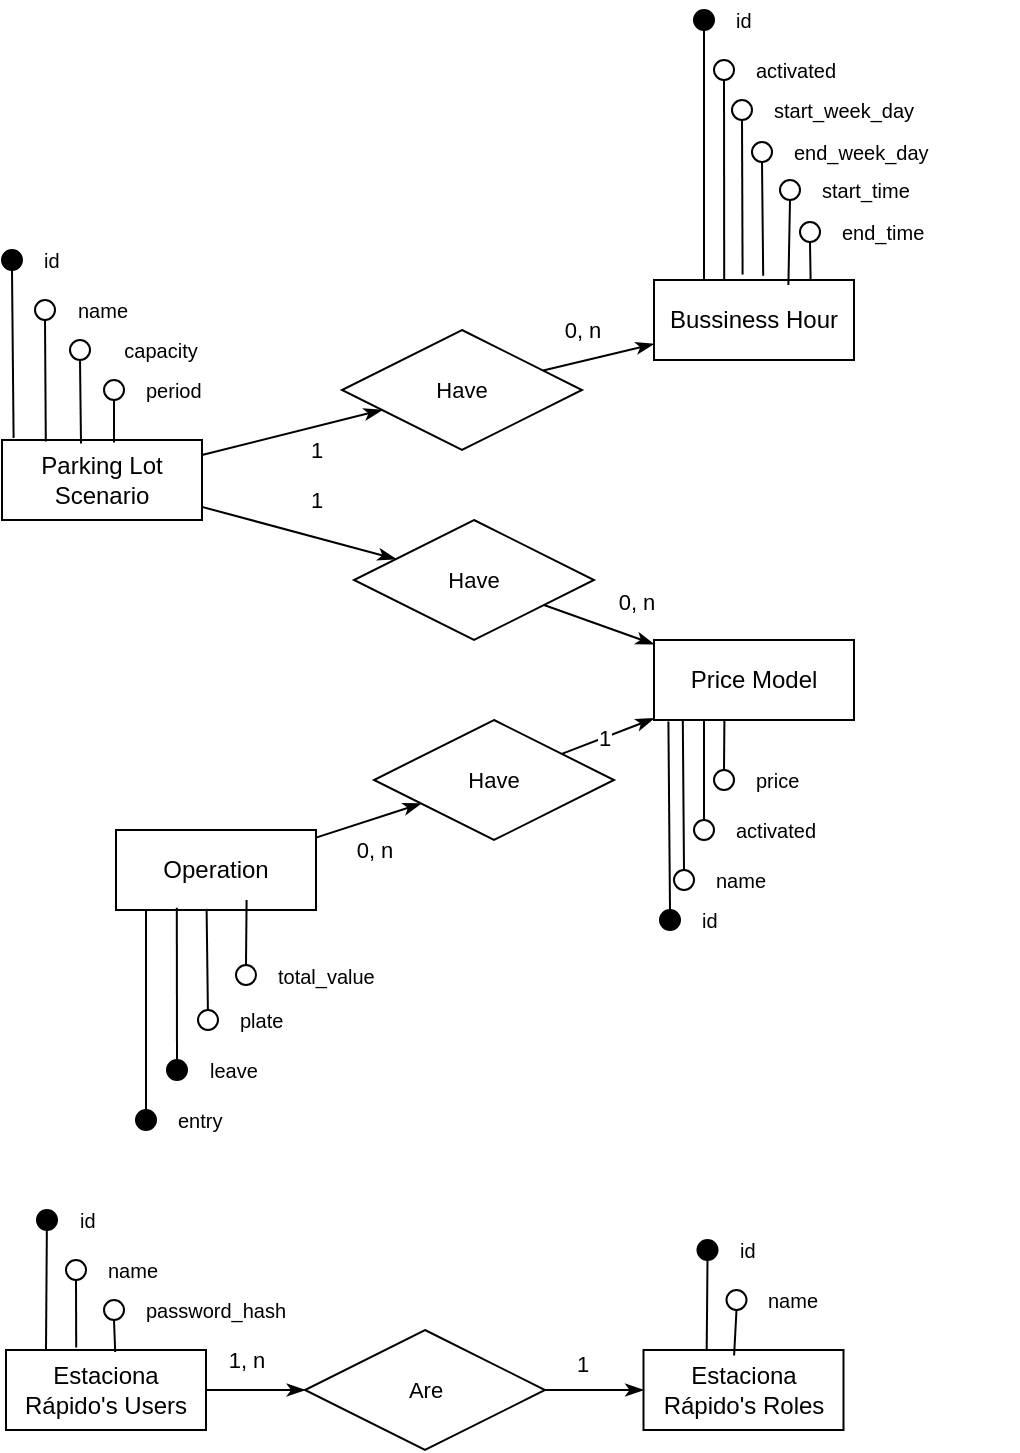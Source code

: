 <mxfile version="28.1.2" pages="2">
  <diagram id="hZ4k6WOEAbOvA3P6Exv3" name="BD-lógico">
    <mxGraphModel dx="1843" dy="1100" grid="1" gridSize="10" guides="1" tooltips="1" connect="1" arrows="1" fold="1" page="1" pageScale="1" pageWidth="827" pageHeight="1169" math="0" shadow="0">
      <root>
        <mxCell id="0" />
        <mxCell id="1" parent="0" />
        <mxCell id="SapI1HSqPKdTzksf1J45-95" style="edgeStyle=none;shape=connector;rounded=0;orthogonalLoop=1;jettySize=auto;html=1;strokeColor=default;align=center;verticalAlign=middle;fontFamily=Helvetica;fontSize=11;fontColor=default;labelBackgroundColor=default;endArrow=classicThin;endFill=1;" edge="1" parent="1" source="SapI1HSqPKdTzksf1J45-1" target="SapI1HSqPKdTzksf1J45-92">
          <mxGeometry relative="1" as="geometry">
            <mxPoint x="278.421" y="249.211" as="targetPoint" />
          </mxGeometry>
        </mxCell>
        <mxCell id="SapI1HSqPKdTzksf1J45-129" value="1" style="edgeLabel;html=1;align=center;verticalAlign=middle;resizable=0;points=[];fontFamily=Helvetica;fontSize=11;fontColor=default;labelBackgroundColor=default;" vertex="1" connectable="0" parent="SapI1HSqPKdTzksf1J45-95">
          <mxGeometry x="-0.438" relative="1" as="geometry">
            <mxPoint x="32" y="4" as="offset" />
          </mxGeometry>
        </mxCell>
        <mxCell id="SapI1HSqPKdTzksf1J45-127" style="edgeStyle=none;shape=connector;rounded=0;orthogonalLoop=1;jettySize=auto;html=1;strokeColor=default;align=center;verticalAlign=middle;fontFamily=Helvetica;fontSize=11;fontColor=default;labelBackgroundColor=default;endArrow=classicThin;endFill=1;" edge="1" parent="1" source="SapI1HSqPKdTzksf1J45-1" target="SapI1HSqPKdTzksf1J45-126">
          <mxGeometry relative="1" as="geometry" />
        </mxCell>
        <mxCell id="SapI1HSqPKdTzksf1J45-131" value="1" style="edgeLabel;html=1;align=center;verticalAlign=middle;resizable=0;points=[];fontFamily=Helvetica;fontSize=11;fontColor=default;labelBackgroundColor=default;" vertex="1" connectable="0" parent="SapI1HSqPKdTzksf1J45-127">
          <mxGeometry x="-0.289" y="2" relative="1" as="geometry">
            <mxPoint x="22" y="-11" as="offset" />
          </mxGeometry>
        </mxCell>
        <mxCell id="SapI1HSqPKdTzksf1J45-1" value="Parking Lot Scenario" style="whiteSpace=wrap;html=1;align=center;" vertex="1" parent="1">
          <mxGeometry x="124" y="340" width="100" height="40" as="geometry" />
        </mxCell>
        <mxCell id="SapI1HSqPKdTzksf1J45-6" value="" style="group" vertex="1" connectable="0" parent="1">
          <mxGeometry x="158" y="280" width="80" height="30" as="geometry" />
        </mxCell>
        <mxCell id="SapI1HSqPKdTzksf1J45-3" value="" style="ellipse;whiteSpace=wrap;html=1;aspect=fixed;" vertex="1" parent="SapI1HSqPKdTzksf1J45-6">
          <mxGeometry y="10" width="10" height="10" as="geometry" />
        </mxCell>
        <mxCell id="SapI1HSqPKdTzksf1J45-5" value="capacity" style="text;html=1;align=center;verticalAlign=middle;resizable=0;points=[];autosize=1;strokeColor=none;fillColor=none;fontSize=10;" vertex="1" parent="SapI1HSqPKdTzksf1J45-6">
          <mxGeometry x="15" width="60" height="30" as="geometry" />
        </mxCell>
        <mxCell id="SapI1HSqPKdTzksf1J45-93" style="edgeStyle=none;shape=connector;rounded=0;orthogonalLoop=1;jettySize=auto;html=1;strokeColor=default;align=center;verticalAlign=middle;fontFamily=Helvetica;fontSize=11;fontColor=default;labelBackgroundColor=default;endArrow=none;endFill=0;startArrow=classicThin;startFill=1;" edge="1" parent="1" source="SapI1HSqPKdTzksf1J45-13" target="SapI1HSqPKdTzksf1J45-92">
          <mxGeometry relative="1" as="geometry" />
        </mxCell>
        <mxCell id="SapI1HSqPKdTzksf1J45-99" value="0, n" style="edgeLabel;html=1;align=center;verticalAlign=middle;resizable=0;points=[];fontFamily=Helvetica;fontSize=11;fontColor=default;labelBackgroundColor=default;" vertex="1" connectable="0" parent="SapI1HSqPKdTzksf1J45-93">
          <mxGeometry x="0.127" y="1" relative="1" as="geometry">
            <mxPoint x="-5" y="-16" as="offset" />
          </mxGeometry>
        </mxCell>
        <mxCell id="SapI1HSqPKdTzksf1J45-13" value="Bussiness Hour" style="whiteSpace=wrap;html=1;align=center;" vertex="1" parent="1">
          <mxGeometry x="450" y="260" width="100" height="40" as="geometry" />
        </mxCell>
        <mxCell id="SapI1HSqPKdTzksf1J45-28" value="" style="group" vertex="1" connectable="0" parent="1">
          <mxGeometry x="470" y="120" width="69" height="20" as="geometry" />
        </mxCell>
        <mxCell id="SapI1HSqPKdTzksf1J45-17" value="" style="ellipse;whiteSpace=wrap;html=1;aspect=fixed;fillColor=#000000;" vertex="1" parent="SapI1HSqPKdTzksf1J45-28">
          <mxGeometry y="5" width="10" height="10" as="geometry" />
        </mxCell>
        <mxCell id="SapI1HSqPKdTzksf1J45-18" value="id" style="text;html=1;align=left;verticalAlign=middle;resizable=1;points=[];autosize=1;strokeColor=none;fillColor=none;fontSize=10;" vertex="1" parent="SapI1HSqPKdTzksf1J45-28">
          <mxGeometry x="19" width="50" height="20" as="geometry" />
        </mxCell>
        <mxCell id="SapI1HSqPKdTzksf1J45-30" value="" style="group" vertex="1" connectable="0" parent="1">
          <mxGeometry x="480" y="145" width="79" height="25" as="geometry" />
        </mxCell>
        <mxCell id="SapI1HSqPKdTzksf1J45-31" value="" style="ellipse;whiteSpace=wrap;html=1;aspect=fixed;fillColor=none;" vertex="1" parent="SapI1HSqPKdTzksf1J45-30">
          <mxGeometry y="5" width="10" height="10" as="geometry" />
        </mxCell>
        <mxCell id="SapI1HSqPKdTzksf1J45-32" value="activated" style="text;html=1;align=left;verticalAlign=middle;resizable=1;points=[];autosize=1;strokeColor=none;fillColor=none;fontSize=10;" vertex="1" parent="SapI1HSqPKdTzksf1J45-30">
          <mxGeometry x="19" y="-5" width="60" height="30" as="geometry" />
        </mxCell>
        <mxCell id="SapI1HSqPKdTzksf1J45-36" value="" style="group" vertex="1" connectable="0" parent="1">
          <mxGeometry x="499" y="186" width="109" height="25" as="geometry" />
        </mxCell>
        <mxCell id="SapI1HSqPKdTzksf1J45-37" value="" style="ellipse;whiteSpace=wrap;html=1;aspect=fixed;fillColor=none;" vertex="1" parent="SapI1HSqPKdTzksf1J45-36">
          <mxGeometry y="5" width="10" height="10" as="geometry" />
        </mxCell>
        <mxCell id="SapI1HSqPKdTzksf1J45-38" value="end_week_day" style="text;html=1;align=left;verticalAlign=middle;resizable=1;points=[];autosize=1;strokeColor=none;fillColor=none;fontSize=10;" vertex="1" parent="SapI1HSqPKdTzksf1J45-36">
          <mxGeometry x="19" y="-5" width="90" height="30" as="geometry" />
        </mxCell>
        <mxCell id="SapI1HSqPKdTzksf1J45-49" value="" style="group" vertex="1" connectable="0" parent="1">
          <mxGeometry x="489" y="165" width="109" height="25" as="geometry" />
        </mxCell>
        <mxCell id="SapI1HSqPKdTzksf1J45-50" value="" style="ellipse;whiteSpace=wrap;html=1;aspect=fixed;fillColor=none;" vertex="1" parent="SapI1HSqPKdTzksf1J45-49">
          <mxGeometry y="5" width="10" height="10" as="geometry" />
        </mxCell>
        <mxCell id="SapI1HSqPKdTzksf1J45-51" value="start_week_day" style="text;html=1;align=left;verticalAlign=middle;resizable=1;points=[];autosize=1;strokeColor=none;fillColor=none;fontSize=10;" vertex="1" parent="SapI1HSqPKdTzksf1J45-49">
          <mxGeometry x="19" y="-5" width="90" height="30" as="geometry" />
        </mxCell>
        <mxCell id="SapI1HSqPKdTzksf1J45-58" style="edgeStyle=none;shape=connector;rounded=0;orthogonalLoop=1;jettySize=auto;html=1;exitX=0.5;exitY=1;exitDx=0;exitDy=0;entryX=0.25;entryY=0;entryDx=0;entryDy=0;strokeColor=default;align=center;verticalAlign=middle;fontFamily=Helvetica;fontSize=11;fontColor=default;labelBackgroundColor=default;endArrow=none;endFill=0;" edge="1" parent="1" source="SapI1HSqPKdTzksf1J45-17" target="SapI1HSqPKdTzksf1J45-13">
          <mxGeometry relative="1" as="geometry" />
        </mxCell>
        <mxCell id="SapI1HSqPKdTzksf1J45-59" style="edgeStyle=none;shape=connector;rounded=0;orthogonalLoop=1;jettySize=auto;html=1;exitX=0.5;exitY=1;exitDx=0;exitDy=0;entryX=0.351;entryY=0;entryDx=0;entryDy=0;entryPerimeter=0;strokeColor=default;align=center;verticalAlign=middle;fontFamily=Helvetica;fontSize=11;fontColor=default;labelBackgroundColor=default;endArrow=none;endFill=0;" edge="1" parent="1" source="SapI1HSqPKdTzksf1J45-31" target="SapI1HSqPKdTzksf1J45-13">
          <mxGeometry relative="1" as="geometry" />
        </mxCell>
        <mxCell id="SapI1HSqPKdTzksf1J45-60" style="edgeStyle=none;shape=connector;rounded=0;orthogonalLoop=1;jettySize=auto;html=1;exitX=0.5;exitY=1;exitDx=0;exitDy=0;entryX=0.443;entryY=-0.068;entryDx=0;entryDy=0;entryPerimeter=0;strokeColor=default;align=center;verticalAlign=middle;fontFamily=Helvetica;fontSize=11;fontColor=default;labelBackgroundColor=default;endArrow=none;endFill=0;" edge="1" parent="1" source="SapI1HSqPKdTzksf1J45-50" target="SapI1HSqPKdTzksf1J45-13">
          <mxGeometry relative="1" as="geometry" />
        </mxCell>
        <mxCell id="SapI1HSqPKdTzksf1J45-61" style="edgeStyle=none;shape=connector;rounded=0;orthogonalLoop=1;jettySize=auto;html=1;exitX=0.5;exitY=1;exitDx=0;exitDy=0;entryX=0.546;entryY=-0.054;entryDx=0;entryDy=0;entryPerimeter=0;strokeColor=default;align=center;verticalAlign=middle;fontFamily=Helvetica;fontSize=11;fontColor=default;labelBackgroundColor=default;endArrow=none;endFill=0;" edge="1" parent="1" source="SapI1HSqPKdTzksf1J45-37" target="SapI1HSqPKdTzksf1J45-13">
          <mxGeometry relative="1" as="geometry" />
        </mxCell>
        <mxCell id="SapI1HSqPKdTzksf1J45-64" value="Price Model" style="whiteSpace=wrap;html=1;align=center;" vertex="1" parent="1">
          <mxGeometry x="450" y="440" width="100" height="40" as="geometry" />
        </mxCell>
        <mxCell id="SapI1HSqPKdTzksf1J45-68" value="" style="group;fillColor=none;" vertex="1" connectable="0" parent="1">
          <mxGeometry x="453" y="570" width="69" height="25" as="geometry" />
        </mxCell>
        <mxCell id="SapI1HSqPKdTzksf1J45-69" value="" style="ellipse;whiteSpace=wrap;html=1;aspect=fixed;fillColor=#000000;" vertex="1" parent="SapI1HSqPKdTzksf1J45-68">
          <mxGeometry y="5" width="10" height="10" as="geometry" />
        </mxCell>
        <mxCell id="SapI1HSqPKdTzksf1J45-70" value="id" style="text;html=1;align=left;verticalAlign=middle;resizable=1;points=[];autosize=1;strokeColor=none;fillColor=none;fontSize=10;" vertex="1" parent="SapI1HSqPKdTzksf1J45-68">
          <mxGeometry x="19" y="-5" width="30" height="30" as="geometry" />
        </mxCell>
        <mxCell id="SapI1HSqPKdTzksf1J45-71" value="" style="group" vertex="1" connectable="0" parent="1">
          <mxGeometry x="470" y="525" width="79" height="25" as="geometry" />
        </mxCell>
        <mxCell id="SapI1HSqPKdTzksf1J45-72" value="" style="ellipse;whiteSpace=wrap;html=1;aspect=fixed;fillColor=none;" vertex="1" parent="SapI1HSqPKdTzksf1J45-71">
          <mxGeometry y="5" width="10" height="10" as="geometry" />
        </mxCell>
        <mxCell id="SapI1HSqPKdTzksf1J45-73" value="activated" style="text;html=1;align=left;verticalAlign=middle;resizable=1;points=[];autosize=1;strokeColor=none;fillColor=none;fontSize=10;" vertex="1" parent="SapI1HSqPKdTzksf1J45-71">
          <mxGeometry x="19" y="-5" width="60" height="30" as="geometry" />
        </mxCell>
        <mxCell id="SapI1HSqPKdTzksf1J45-74" value="" style="group" vertex="1" connectable="0" parent="1">
          <mxGeometry x="460" y="550" width="69" height="25" as="geometry" />
        </mxCell>
        <mxCell id="SapI1HSqPKdTzksf1J45-75" value="" style="ellipse;whiteSpace=wrap;html=1;aspect=fixed;fillColor=none;" vertex="1" parent="SapI1HSqPKdTzksf1J45-74">
          <mxGeometry y="5" width="10" height="10" as="geometry" />
        </mxCell>
        <mxCell id="SapI1HSqPKdTzksf1J45-76" value="name" style="text;html=1;align=left;verticalAlign=middle;resizable=1;points=[];autosize=1;strokeColor=none;fillColor=none;fontSize=10;" vertex="1" parent="SapI1HSqPKdTzksf1J45-74">
          <mxGeometry x="19" y="-5" width="50" height="30" as="geometry" />
        </mxCell>
        <mxCell id="SapI1HSqPKdTzksf1J45-77" value="" style="group" vertex="1" connectable="0" parent="1">
          <mxGeometry x="480" y="500" width="69" height="25" as="geometry" />
        </mxCell>
        <mxCell id="SapI1HSqPKdTzksf1J45-78" value="" style="ellipse;whiteSpace=wrap;html=1;aspect=fixed;fillColor=none;" vertex="1" parent="SapI1HSqPKdTzksf1J45-77">
          <mxGeometry y="5" width="10" height="10" as="geometry" />
        </mxCell>
        <mxCell id="SapI1HSqPKdTzksf1J45-79" value="price" style="text;html=1;align=left;verticalAlign=middle;resizable=1;points=[];autosize=1;strokeColor=none;fillColor=none;fontSize=10;" vertex="1" parent="SapI1HSqPKdTzksf1J45-77">
          <mxGeometry x="19" y="-5" width="50" height="30" as="geometry" />
        </mxCell>
        <mxCell id="SapI1HSqPKdTzksf1J45-92" value="Have" style="shape=rhombus;perimeter=rhombusPerimeter;whiteSpace=wrap;html=1;align=center;fontFamily=Helvetica;fontSize=11;fontColor=default;labelBackgroundColor=default;" vertex="1" parent="1">
          <mxGeometry x="294" y="285" width="120" height="60" as="geometry" />
        </mxCell>
        <mxCell id="SapI1HSqPKdTzksf1J45-128" style="edgeStyle=none;shape=connector;rounded=0;orthogonalLoop=1;jettySize=auto;html=1;strokeColor=default;align=center;verticalAlign=middle;fontFamily=Helvetica;fontSize=11;fontColor=default;labelBackgroundColor=default;endArrow=classicThin;endFill=1;" edge="1" parent="1" source="SapI1HSqPKdTzksf1J45-126" target="SapI1HSqPKdTzksf1J45-64">
          <mxGeometry relative="1" as="geometry" />
        </mxCell>
        <mxCell id="SapI1HSqPKdTzksf1J45-130" value="0, n" style="edgeLabel;html=1;align=center;verticalAlign=middle;resizable=0;points=[];fontFamily=Helvetica;fontSize=11;fontColor=default;labelBackgroundColor=default;" vertex="1" connectable="0" parent="SapI1HSqPKdTzksf1J45-128">
          <mxGeometry x="0.097" y="1" relative="1" as="geometry">
            <mxPoint x="15" y="-12" as="offset" />
          </mxGeometry>
        </mxCell>
        <mxCell id="SapI1HSqPKdTzksf1J45-126" value="Have" style="shape=rhombus;perimeter=rhombusPerimeter;whiteSpace=wrap;html=1;align=center;fontFamily=Helvetica;fontSize=11;fontColor=default;labelBackgroundColor=default;" vertex="1" parent="1">
          <mxGeometry x="300" y="380" width="120" height="60" as="geometry" />
        </mxCell>
        <mxCell id="SapI1HSqPKdTzksf1J45-150" style="edgeStyle=none;shape=connector;rounded=0;orthogonalLoop=1;jettySize=auto;html=1;strokeColor=default;align=center;verticalAlign=middle;fontFamily=Helvetica;fontSize=11;fontColor=default;labelBackgroundColor=default;endArrow=classicThin;endFill=1;" edge="1" parent="1" source="SapI1HSqPKdTzksf1J45-132" target="SapI1HSqPKdTzksf1J45-149">
          <mxGeometry relative="1" as="geometry" />
        </mxCell>
        <mxCell id="SapI1HSqPKdTzksf1J45-157" value="0, n" style="edgeLabel;html=1;align=center;verticalAlign=middle;resizable=0;points=[];fontFamily=Helvetica;fontSize=11;fontColor=default;labelBackgroundColor=default;" vertex="1" connectable="0" parent="SapI1HSqPKdTzksf1J45-150">
          <mxGeometry x="-0.199" y="-3" relative="1" as="geometry">
            <mxPoint x="7" y="10" as="offset" />
          </mxGeometry>
        </mxCell>
        <mxCell id="SapI1HSqPKdTzksf1J45-132" value="Operation" style="whiteSpace=wrap;html=1;align=center;" vertex="1" parent="1">
          <mxGeometry x="181" y="535" width="100" height="40" as="geometry" />
        </mxCell>
        <mxCell id="SapI1HSqPKdTzksf1J45-133" value="" style="group" vertex="1" connectable="0" parent="1">
          <mxGeometry x="191" y="670" width="69" height="25" as="geometry" />
        </mxCell>
        <mxCell id="SapI1HSqPKdTzksf1J45-134" value="" style="ellipse;whiteSpace=wrap;html=1;aspect=fixed;fillColor=#000000;" vertex="1" parent="SapI1HSqPKdTzksf1J45-133">
          <mxGeometry y="5" width="10" height="10" as="geometry" />
        </mxCell>
        <mxCell id="SapI1HSqPKdTzksf1J45-135" value="entry" style="text;html=1;align=left;verticalAlign=middle;resizable=1;points=[];autosize=1;strokeColor=none;fillColor=none;fontSize=10;" vertex="1" parent="SapI1HSqPKdTzksf1J45-133">
          <mxGeometry x="19" y="-5" width="50" height="30" as="geometry" />
        </mxCell>
        <mxCell id="SapI1HSqPKdTzksf1J45-136" value="" style="group" vertex="1" connectable="0" parent="1">
          <mxGeometry x="206.5" y="645" width="69" height="25" as="geometry" />
        </mxCell>
        <mxCell id="SapI1HSqPKdTzksf1J45-137" value="" style="ellipse;whiteSpace=wrap;html=1;aspect=fixed;fillColor=#000000;" vertex="1" parent="SapI1HSqPKdTzksf1J45-136">
          <mxGeometry y="5" width="10" height="10" as="geometry" />
        </mxCell>
        <mxCell id="SapI1HSqPKdTzksf1J45-138" value="leave" style="text;html=1;align=left;verticalAlign=middle;resizable=1;points=[];autosize=1;strokeColor=none;fillColor=none;fontSize=10;" vertex="1" parent="SapI1HSqPKdTzksf1J45-136">
          <mxGeometry x="19" y="-5" width="50" height="30" as="geometry" />
        </mxCell>
        <mxCell id="SapI1HSqPKdTzksf1J45-139" value="" style="group" vertex="1" connectable="0" parent="1">
          <mxGeometry x="222" y="620" width="69" height="25" as="geometry" />
        </mxCell>
        <mxCell id="SapI1HSqPKdTzksf1J45-140" value="" style="ellipse;whiteSpace=wrap;html=1;aspect=fixed;fillColor=none;" vertex="1" parent="SapI1HSqPKdTzksf1J45-139">
          <mxGeometry y="5" width="10" height="10" as="geometry" />
        </mxCell>
        <mxCell id="SapI1HSqPKdTzksf1J45-141" value="plate" style="text;html=1;align=left;verticalAlign=middle;resizable=1;points=[];autosize=1;strokeColor=none;fillColor=none;fontSize=10;" vertex="1" parent="SapI1HSqPKdTzksf1J45-139">
          <mxGeometry x="19" y="-5" width="50" height="30" as="geometry" />
        </mxCell>
        <mxCell id="SapI1HSqPKdTzksf1J45-142" value="" style="group" vertex="1" connectable="0" parent="1">
          <mxGeometry x="241" y="597.5" width="89" height="25" as="geometry" />
        </mxCell>
        <mxCell id="SapI1HSqPKdTzksf1J45-143" value="" style="ellipse;whiteSpace=wrap;html=1;aspect=fixed;fillColor=none;" vertex="1" parent="SapI1HSqPKdTzksf1J45-142">
          <mxGeometry y="5" width="10" height="10" as="geometry" />
        </mxCell>
        <mxCell id="SapI1HSqPKdTzksf1J45-144" value="total_value" style="text;html=1;align=left;verticalAlign=middle;resizable=1;points=[];autosize=1;strokeColor=none;fillColor=none;fontSize=10;" vertex="1" parent="SapI1HSqPKdTzksf1J45-142">
          <mxGeometry x="19" y="-5" width="70" height="30" as="geometry" />
        </mxCell>
        <mxCell id="SapI1HSqPKdTzksf1J45-151" style="edgeStyle=none;shape=connector;rounded=0;orthogonalLoop=1;jettySize=auto;html=1;strokeColor=default;align=center;verticalAlign=middle;fontFamily=Helvetica;fontSize=11;fontColor=default;labelBackgroundColor=default;endArrow=classicThin;endFill=1;" edge="1" parent="1" source="SapI1HSqPKdTzksf1J45-149" target="SapI1HSqPKdTzksf1J45-64">
          <mxGeometry relative="1" as="geometry" />
        </mxCell>
        <mxCell id="SapI1HSqPKdTzksf1J45-156" value="1" style="edgeLabel;html=1;align=center;verticalAlign=middle;resizable=0;points=[];fontFamily=Helvetica;fontSize=11;fontColor=default;labelBackgroundColor=default;" vertex="1" connectable="0" parent="SapI1HSqPKdTzksf1J45-151">
          <mxGeometry x="-0.086" relative="1" as="geometry">
            <mxPoint as="offset" />
          </mxGeometry>
        </mxCell>
        <mxCell id="SapI1HSqPKdTzksf1J45-149" value="Have" style="shape=rhombus;perimeter=rhombusPerimeter;whiteSpace=wrap;html=1;align=center;fontFamily=Helvetica;fontSize=11;fontColor=default;labelBackgroundColor=default;" vertex="1" parent="1">
          <mxGeometry x="310" y="480" width="120" height="60" as="geometry" />
        </mxCell>
        <mxCell id="SapI1HSqPKdTzksf1J45-152" style="edgeStyle=none;shape=connector;rounded=0;orthogonalLoop=1;jettySize=auto;html=1;exitX=0.5;exitY=0;exitDx=0;exitDy=0;entryX=0.653;entryY=0.875;entryDx=0;entryDy=0;entryPerimeter=0;strokeColor=default;align=center;verticalAlign=middle;fontFamily=Helvetica;fontSize=11;fontColor=default;labelBackgroundColor=default;endArrow=none;endFill=0;" edge="1" parent="1" source="SapI1HSqPKdTzksf1J45-143" target="SapI1HSqPKdTzksf1J45-132">
          <mxGeometry relative="1" as="geometry" />
        </mxCell>
        <mxCell id="SapI1HSqPKdTzksf1J45-153" style="edgeStyle=none;shape=connector;rounded=0;orthogonalLoop=1;jettySize=auto;html=1;entryX=0.453;entryY=0.986;entryDx=0;entryDy=0;entryPerimeter=0;strokeColor=default;align=center;verticalAlign=middle;fontFamily=Helvetica;fontSize=11;fontColor=default;labelBackgroundColor=default;endArrow=none;endFill=0;" edge="1" parent="1" source="SapI1HSqPKdTzksf1J45-140" target="SapI1HSqPKdTzksf1J45-132">
          <mxGeometry relative="1" as="geometry" />
        </mxCell>
        <mxCell id="SapI1HSqPKdTzksf1J45-154" style="edgeStyle=none;shape=connector;rounded=0;orthogonalLoop=1;jettySize=auto;html=1;exitX=0.5;exitY=0;exitDx=0;exitDy=0;entryX=0.304;entryY=0.971;entryDx=0;entryDy=0;entryPerimeter=0;strokeColor=default;align=center;verticalAlign=middle;fontFamily=Helvetica;fontSize=11;fontColor=default;labelBackgroundColor=default;endArrow=none;endFill=0;" edge="1" parent="1" source="SapI1HSqPKdTzksf1J45-137" target="SapI1HSqPKdTzksf1J45-132">
          <mxGeometry relative="1" as="geometry" />
        </mxCell>
        <mxCell id="SapI1HSqPKdTzksf1J45-155" style="edgeStyle=none;shape=connector;rounded=0;orthogonalLoop=1;jettySize=auto;html=1;exitX=0.5;exitY=0;exitDx=0;exitDy=0;entryX=0.15;entryY=1;entryDx=0;entryDy=0;entryPerimeter=0;strokeColor=default;align=center;verticalAlign=middle;fontFamily=Helvetica;fontSize=11;fontColor=default;labelBackgroundColor=default;endArrow=none;endFill=0;" edge="1" parent="1" source="SapI1HSqPKdTzksf1J45-134" target="SapI1HSqPKdTzksf1J45-132">
          <mxGeometry relative="1" as="geometry" />
        </mxCell>
        <mxCell id="SapI1HSqPKdTzksf1J45-161" style="edgeStyle=none;shape=connector;rounded=0;orthogonalLoop=1;jettySize=auto;html=1;exitX=0.5;exitY=1;exitDx=0;exitDy=0;strokeColor=default;align=center;verticalAlign=middle;fontFamily=Helvetica;fontSize=11;fontColor=default;labelBackgroundColor=default;endArrow=none;endFill=0;entryX=0.395;entryY=0.043;entryDx=0;entryDy=0;entryPerimeter=0;" edge="1" parent="1" source="SapI1HSqPKdTzksf1J45-3" target="SapI1HSqPKdTzksf1J45-1">
          <mxGeometry relative="1" as="geometry">
            <mxPoint x="163" y="340" as="targetPoint" />
          </mxGeometry>
        </mxCell>
        <mxCell id="SapI1HSqPKdTzksf1J45-162" style="edgeStyle=none;shape=connector;rounded=0;orthogonalLoop=1;jettySize=auto;html=1;exitX=0.5;exitY=0;exitDx=0;exitDy=0;entryX=0.072;entryY=1.02;entryDx=0;entryDy=0;entryPerimeter=0;strokeColor=default;align=center;verticalAlign=middle;fontFamily=Helvetica;fontSize=11;fontColor=default;labelBackgroundColor=default;endArrow=none;endFill=0;" edge="1" parent="1" source="SapI1HSqPKdTzksf1J45-69" target="SapI1HSqPKdTzksf1J45-64">
          <mxGeometry relative="1" as="geometry" />
        </mxCell>
        <mxCell id="SapI1HSqPKdTzksf1J45-163" style="edgeStyle=none;shape=connector;rounded=0;orthogonalLoop=1;jettySize=auto;html=1;exitX=0.5;exitY=0;exitDx=0;exitDy=0;entryX=0.144;entryY=1;entryDx=0;entryDy=0;entryPerimeter=0;strokeColor=default;align=center;verticalAlign=middle;fontFamily=Helvetica;fontSize=11;fontColor=default;labelBackgroundColor=default;endArrow=none;endFill=0;" edge="1" parent="1" source="SapI1HSqPKdTzksf1J45-75" target="SapI1HSqPKdTzksf1J45-64">
          <mxGeometry relative="1" as="geometry" />
        </mxCell>
        <mxCell id="SapI1HSqPKdTzksf1J45-164" style="edgeStyle=none;shape=connector;rounded=0;orthogonalLoop=1;jettySize=auto;html=1;exitX=0.5;exitY=0;exitDx=0;exitDy=0;entryX=0.25;entryY=1;entryDx=0;entryDy=0;strokeColor=default;align=center;verticalAlign=middle;fontFamily=Helvetica;fontSize=11;fontColor=default;labelBackgroundColor=default;endArrow=none;endFill=0;" edge="1" parent="1" source="SapI1HSqPKdTzksf1J45-72" target="SapI1HSqPKdTzksf1J45-64">
          <mxGeometry relative="1" as="geometry" />
        </mxCell>
        <mxCell id="SapI1HSqPKdTzksf1J45-165" style="edgeStyle=none;shape=connector;rounded=0;orthogonalLoop=1;jettySize=auto;html=1;exitX=0.5;exitY=0;exitDx=0;exitDy=0;entryX=0.352;entryY=1.01;entryDx=0;entryDy=0;entryPerimeter=0;strokeColor=default;align=center;verticalAlign=middle;fontFamily=Helvetica;fontSize=11;fontColor=default;labelBackgroundColor=default;endArrow=none;endFill=0;" edge="1" parent="1" source="SapI1HSqPKdTzksf1J45-78" target="SapI1HSqPKdTzksf1J45-64">
          <mxGeometry relative="1" as="geometry" />
        </mxCell>
        <mxCell id="SapI1HSqPKdTzksf1J45-166" value="" style="group" vertex="1" connectable="0" parent="1">
          <mxGeometry x="124" y="240" width="69" height="20" as="geometry" />
        </mxCell>
        <mxCell id="SapI1HSqPKdTzksf1J45-167" value="" style="ellipse;whiteSpace=wrap;html=1;aspect=fixed;fillColor=#000000;" vertex="1" parent="SapI1HSqPKdTzksf1J45-166">
          <mxGeometry y="5" width="10" height="10" as="geometry" />
        </mxCell>
        <mxCell id="SapI1HSqPKdTzksf1J45-168" value="id" style="text;html=1;align=left;verticalAlign=middle;resizable=1;points=[];autosize=1;strokeColor=none;fillColor=none;fontSize=10;" vertex="1" parent="SapI1HSqPKdTzksf1J45-166">
          <mxGeometry x="19" width="50" height="20" as="geometry" />
        </mxCell>
        <mxCell id="SapI1HSqPKdTzksf1J45-169" value="" style="group" vertex="1" connectable="0" parent="1">
          <mxGeometry x="140.5" y="265" width="69" height="25" as="geometry" />
        </mxCell>
        <mxCell id="SapI1HSqPKdTzksf1J45-170" value="" style="ellipse;whiteSpace=wrap;html=1;aspect=fixed;fillColor=none;" vertex="1" parent="SapI1HSqPKdTzksf1J45-169">
          <mxGeometry y="5" width="10" height="10" as="geometry" />
        </mxCell>
        <mxCell id="SapI1HSqPKdTzksf1J45-171" value="name" style="text;html=1;align=left;verticalAlign=middle;resizable=1;points=[];autosize=1;strokeColor=none;fillColor=none;fontSize=10;" vertex="1" parent="SapI1HSqPKdTzksf1J45-169">
          <mxGeometry x="19" y="-5" width="50" height="30" as="geometry" />
        </mxCell>
        <mxCell id="SapI1HSqPKdTzksf1J45-175" style="edgeStyle=none;shape=connector;rounded=0;orthogonalLoop=1;jettySize=auto;html=1;exitX=0.5;exitY=1;exitDx=0;exitDy=0;entryX=0.058;entryY=-0.026;entryDx=0;entryDy=0;entryPerimeter=0;strokeColor=default;align=center;verticalAlign=middle;fontFamily=Helvetica;fontSize=11;fontColor=default;labelBackgroundColor=default;endArrow=none;endFill=0;" edge="1" parent="1" source="SapI1HSqPKdTzksf1J45-167" target="SapI1HSqPKdTzksf1J45-1">
          <mxGeometry relative="1" as="geometry" />
        </mxCell>
        <mxCell id="SapI1HSqPKdTzksf1J45-176" style="edgeStyle=none;shape=connector;rounded=0;orthogonalLoop=1;jettySize=auto;html=1;exitX=0.5;exitY=1;exitDx=0;exitDy=0;entryX=0.219;entryY=0.019;entryDx=0;entryDy=0;entryPerimeter=0;strokeColor=default;align=center;verticalAlign=middle;fontFamily=Helvetica;fontSize=11;fontColor=default;labelBackgroundColor=default;endArrow=none;endFill=0;" edge="1" parent="1" source="SapI1HSqPKdTzksf1J45-170" target="SapI1HSqPKdTzksf1J45-1">
          <mxGeometry relative="1" as="geometry">
            <mxPoint x="145.9" y="367.84" as="targetPoint" />
          </mxGeometry>
        </mxCell>
        <mxCell id="p_0PVMyaQatfXQMqHF5R-1" value="" style="group" vertex="1" connectable="0" parent="1">
          <mxGeometry x="523" y="226" width="109" height="25" as="geometry" />
        </mxCell>
        <mxCell id="p_0PVMyaQatfXQMqHF5R-2" value="" style="ellipse;whiteSpace=wrap;html=1;aspect=fixed;fillColor=none;" vertex="1" parent="p_0PVMyaQatfXQMqHF5R-1">
          <mxGeometry y="5" width="10" height="10" as="geometry" />
        </mxCell>
        <mxCell id="p_0PVMyaQatfXQMqHF5R-3" value="end_time" style="text;html=1;align=left;verticalAlign=middle;resizable=1;points=[];autosize=1;strokeColor=none;fillColor=none;fontSize=10;" vertex="1" parent="p_0PVMyaQatfXQMqHF5R-1">
          <mxGeometry x="19" y="-5" width="60" height="30" as="geometry" />
        </mxCell>
        <mxCell id="p_0PVMyaQatfXQMqHF5R-4" value="" style="group" vertex="1" connectable="0" parent="1">
          <mxGeometry x="513" y="205" width="109" height="25" as="geometry" />
        </mxCell>
        <mxCell id="p_0PVMyaQatfXQMqHF5R-5" value="" style="ellipse;whiteSpace=wrap;html=1;aspect=fixed;fillColor=none;" vertex="1" parent="p_0PVMyaQatfXQMqHF5R-4">
          <mxGeometry y="5" width="10" height="10" as="geometry" />
        </mxCell>
        <mxCell id="p_0PVMyaQatfXQMqHF5R-6" value="start_time" style="text;html=1;align=left;verticalAlign=middle;resizable=1;points=[];autosize=1;strokeColor=none;fillColor=none;fontSize=10;" vertex="1" parent="p_0PVMyaQatfXQMqHF5R-4">
          <mxGeometry x="19" y="-5" width="70" height="30" as="geometry" />
        </mxCell>
        <mxCell id="p_0PVMyaQatfXQMqHF5R-7" style="edgeStyle=none;shape=connector;rounded=0;orthogonalLoop=1;jettySize=auto;html=1;exitX=0.5;exitY=1;exitDx=0;exitDy=0;entryX=0.672;entryY=0.063;entryDx=0;entryDy=0;entryPerimeter=0;strokeColor=default;align=center;verticalAlign=middle;fontFamily=Helvetica;fontSize=11;fontColor=default;labelBackgroundColor=default;endArrow=none;endFill=0;" edge="1" parent="1" source="p_0PVMyaQatfXQMqHF5R-5" target="SapI1HSqPKdTzksf1J45-13">
          <mxGeometry relative="1" as="geometry" />
        </mxCell>
        <mxCell id="p_0PVMyaQatfXQMqHF5R-9" style="edgeStyle=none;shape=connector;rounded=0;orthogonalLoop=1;jettySize=auto;html=1;exitX=0.5;exitY=1;exitDx=0;exitDy=0;entryX=0.783;entryY=-0.008;entryDx=0;entryDy=0;entryPerimeter=0;strokeColor=default;align=center;verticalAlign=middle;fontFamily=Helvetica;fontSize=11;fontColor=default;labelBackgroundColor=default;endArrow=none;endFill=0;" edge="1" parent="1" source="p_0PVMyaQatfXQMqHF5R-2" target="SapI1HSqPKdTzksf1J45-13">
          <mxGeometry relative="1" as="geometry" />
        </mxCell>
        <mxCell id="p_0PVMyaQatfXQMqHF5R-19" value="" style="group" vertex="1" connectable="0" parent="1">
          <mxGeometry x="175" y="305" width="109" height="25" as="geometry" />
        </mxCell>
        <mxCell id="p_0PVMyaQatfXQMqHF5R-20" value="" style="ellipse;whiteSpace=wrap;html=1;aspect=fixed;fillColor=none;" vertex="1" parent="p_0PVMyaQatfXQMqHF5R-19">
          <mxGeometry y="5" width="10" height="10" as="geometry" />
        </mxCell>
        <mxCell id="p_0PVMyaQatfXQMqHF5R-21" value="period" style="text;html=1;align=left;verticalAlign=middle;resizable=1;points=[];autosize=1;strokeColor=none;fillColor=none;fontSize=10;" vertex="1" parent="p_0PVMyaQatfXQMqHF5R-19">
          <mxGeometry x="19" y="-5" width="50" height="30" as="geometry" />
        </mxCell>
        <mxCell id="p_0PVMyaQatfXQMqHF5R-23" style="edgeStyle=none;shape=connector;rounded=0;orthogonalLoop=1;jettySize=auto;html=1;exitX=0.5;exitY=1;exitDx=0;exitDy=0;entryX=0.56;entryY=0.03;entryDx=0;entryDy=0;entryPerimeter=0;strokeColor=default;align=center;verticalAlign=middle;fontFamily=Helvetica;fontSize=11;fontColor=default;labelBackgroundColor=default;endArrow=none;endFill=0;" edge="1" parent="1" source="p_0PVMyaQatfXQMqHF5R-20" target="SapI1HSqPKdTzksf1J45-1">
          <mxGeometry relative="1" as="geometry" />
        </mxCell>
        <mxCell id="SXLyqeOLbmIHm8DmVVLd-33" style="edgeStyle=none;shape=connector;rounded=0;orthogonalLoop=1;jettySize=auto;html=1;strokeColor=default;align=center;verticalAlign=middle;fontFamily=Helvetica;fontSize=11;fontColor=default;labelBackgroundColor=default;endArrow=classicThin;endFill=1;" edge="1" parent="1" source="SXLyqeOLbmIHm8DmVVLd-1" target="SXLyqeOLbmIHm8DmVVLd-32">
          <mxGeometry relative="1" as="geometry" />
        </mxCell>
        <mxCell id="SXLyqeOLbmIHm8DmVVLd-36" value="1, n" style="edgeLabel;html=1;align=center;verticalAlign=middle;resizable=0;points=[];fontFamily=Helvetica;fontSize=11;fontColor=default;labelBackgroundColor=default;" vertex="1" connectable="0" parent="SXLyqeOLbmIHm8DmVVLd-33">
          <mxGeometry x="-0.25" y="1" relative="1" as="geometry">
            <mxPoint x="1" y="-14" as="offset" />
          </mxGeometry>
        </mxCell>
        <mxCell id="SXLyqeOLbmIHm8DmVVLd-1" value="Estaciona Rápido&#39;s Users" style="whiteSpace=wrap;html=1;align=center;" vertex="1" parent="1">
          <mxGeometry x="126" y="795" width="100" height="40" as="geometry" />
        </mxCell>
        <mxCell id="SXLyqeOLbmIHm8DmVVLd-2" value="Estaciona Rápido&#39;s Roles" style="whiteSpace=wrap;html=1;align=center;" vertex="1" parent="1">
          <mxGeometry x="444.75" y="795" width="100" height="40" as="geometry" />
        </mxCell>
        <mxCell id="SXLyqeOLbmIHm8DmVVLd-11" value="" style="group;fillColor=none;" vertex="1" connectable="0" parent="1">
          <mxGeometry x="141.5" y="720" width="69" height="25" as="geometry" />
        </mxCell>
        <mxCell id="SXLyqeOLbmIHm8DmVVLd-12" value="" style="ellipse;whiteSpace=wrap;html=1;aspect=fixed;fillColor=#000000;" vertex="1" parent="SXLyqeOLbmIHm8DmVVLd-11">
          <mxGeometry y="5" width="10" height="10" as="geometry" />
        </mxCell>
        <mxCell id="SXLyqeOLbmIHm8DmVVLd-13" value="id" style="text;html=1;align=left;verticalAlign=middle;resizable=1;points=[];autosize=1;strokeColor=none;fillColor=none;fontSize=10;" vertex="1" parent="SXLyqeOLbmIHm8DmVVLd-11">
          <mxGeometry x="19" y="-5" width="30" height="30" as="geometry" />
        </mxCell>
        <mxCell id="SXLyqeOLbmIHm8DmVVLd-14" value="" style="group" vertex="1" connectable="0" parent="1">
          <mxGeometry x="156" y="745" width="69" height="25" as="geometry" />
        </mxCell>
        <mxCell id="SXLyqeOLbmIHm8DmVVLd-15" value="" style="ellipse;whiteSpace=wrap;html=1;aspect=fixed;fillColor=none;" vertex="1" parent="SXLyqeOLbmIHm8DmVVLd-14">
          <mxGeometry y="5" width="10" height="10" as="geometry" />
        </mxCell>
        <mxCell id="SXLyqeOLbmIHm8DmVVLd-16" value="name" style="text;html=1;align=left;verticalAlign=middle;resizable=1;points=[];autosize=1;strokeColor=none;fillColor=none;fontSize=10;" vertex="1" parent="SXLyqeOLbmIHm8DmVVLd-14">
          <mxGeometry x="19" y="-5" width="50" height="30" as="geometry" />
        </mxCell>
        <mxCell id="SXLyqeOLbmIHm8DmVVLd-17" style="edgeStyle=none;shape=connector;rounded=0;orthogonalLoop=1;jettySize=auto;html=1;exitX=0.5;exitY=0;exitDx=0;exitDy=0;entryX=0.2;entryY=0;entryDx=0;entryDy=0;strokeColor=default;align=center;verticalAlign=middle;fontFamily=Helvetica;fontSize=11;fontColor=default;labelBackgroundColor=default;endArrow=none;endFill=0;entryPerimeter=0;" edge="1" parent="1" source="SXLyqeOLbmIHm8DmVVLd-12" target="SXLyqeOLbmIHm8DmVVLd-1">
          <mxGeometry relative="1" as="geometry" />
        </mxCell>
        <mxCell id="SXLyqeOLbmIHm8DmVVLd-18" style="edgeStyle=none;shape=connector;rounded=0;orthogonalLoop=1;jettySize=auto;html=1;entryX=0.351;entryY=-0.032;entryDx=0;entryDy=0;entryPerimeter=0;strokeColor=default;align=center;verticalAlign=middle;fontFamily=Helvetica;fontSize=11;fontColor=default;labelBackgroundColor=default;endArrow=none;endFill=0;exitX=0.5;exitY=1;exitDx=0;exitDy=0;" edge="1" parent="1" source="SXLyqeOLbmIHm8DmVVLd-15" target="SXLyqeOLbmIHm8DmVVLd-1">
          <mxGeometry relative="1" as="geometry">
            <mxPoint x="161" y="765" as="sourcePoint" />
          </mxGeometry>
        </mxCell>
        <mxCell id="SXLyqeOLbmIHm8DmVVLd-20" value="" style="group;fillColor=none;" vertex="1" connectable="0" parent="1">
          <mxGeometry x="471.75" y="735" width="69" height="25" as="geometry" />
        </mxCell>
        <mxCell id="SXLyqeOLbmIHm8DmVVLd-21" value="" style="ellipse;whiteSpace=wrap;html=1;aspect=fixed;fillColor=#000000;" vertex="1" parent="SXLyqeOLbmIHm8DmVVLd-20">
          <mxGeometry y="5" width="10" height="10" as="geometry" />
        </mxCell>
        <mxCell id="SXLyqeOLbmIHm8DmVVLd-22" value="id" style="text;html=1;align=left;verticalAlign=middle;resizable=1;points=[];autosize=1;strokeColor=none;fillColor=none;fontSize=10;" vertex="1" parent="SXLyqeOLbmIHm8DmVVLd-20">
          <mxGeometry x="19" y="-5" width="30" height="30" as="geometry" />
        </mxCell>
        <mxCell id="SXLyqeOLbmIHm8DmVVLd-23" value="" style="group" vertex="1" connectable="0" parent="1">
          <mxGeometry x="486.25" y="760" width="69" height="25" as="geometry" />
        </mxCell>
        <mxCell id="SXLyqeOLbmIHm8DmVVLd-24" value="" style="ellipse;whiteSpace=wrap;html=1;aspect=fixed;fillColor=none;" vertex="1" parent="SXLyqeOLbmIHm8DmVVLd-23">
          <mxGeometry y="5" width="10" height="10" as="geometry" />
        </mxCell>
        <mxCell id="SXLyqeOLbmIHm8DmVVLd-25" value="name" style="text;html=1;align=left;verticalAlign=middle;resizable=1;points=[];autosize=1;strokeColor=none;fillColor=none;fontSize=10;" vertex="1" parent="SXLyqeOLbmIHm8DmVVLd-23">
          <mxGeometry x="19" y="-5" width="50" height="30" as="geometry" />
        </mxCell>
        <mxCell id="SXLyqeOLbmIHm8DmVVLd-26" style="edgeStyle=none;shape=connector;rounded=0;orthogonalLoop=1;jettySize=auto;html=1;exitX=0.5;exitY=1;exitDx=0;exitDy=0;entryX=0.453;entryY=0.068;entryDx=0;entryDy=0;entryPerimeter=0;strokeColor=default;align=center;verticalAlign=middle;fontFamily=Helvetica;fontSize=11;fontColor=default;labelBackgroundColor=default;endArrow=none;endFill=0;" edge="1" parent="1" source="SXLyqeOLbmIHm8DmVVLd-24" target="SXLyqeOLbmIHm8DmVVLd-2">
          <mxGeometry relative="1" as="geometry" />
        </mxCell>
        <mxCell id="SXLyqeOLbmIHm8DmVVLd-27" style="edgeStyle=none;shape=connector;rounded=0;orthogonalLoop=1;jettySize=auto;html=1;exitX=0.5;exitY=1;exitDx=0;exitDy=0;entryX=0.316;entryY=-0.004;entryDx=0;entryDy=0;entryPerimeter=0;strokeColor=default;align=center;verticalAlign=middle;fontFamily=Helvetica;fontSize=11;fontColor=default;labelBackgroundColor=default;endArrow=none;endFill=0;" edge="1" parent="1" source="SXLyqeOLbmIHm8DmVVLd-21" target="SXLyqeOLbmIHm8DmVVLd-2">
          <mxGeometry relative="1" as="geometry" />
        </mxCell>
        <mxCell id="SXLyqeOLbmIHm8DmVVLd-28" value="" style="group" vertex="1" connectable="0" parent="1">
          <mxGeometry x="224" y="765" width="109" height="25" as="geometry" />
        </mxCell>
        <mxCell id="SXLyqeOLbmIHm8DmVVLd-29" value="" style="ellipse;whiteSpace=wrap;html=1;aspect=fixed;fillColor=none;" vertex="1" parent="SXLyqeOLbmIHm8DmVVLd-28">
          <mxGeometry x="-49" y="5" width="10" height="10" as="geometry" />
        </mxCell>
        <mxCell id="SXLyqeOLbmIHm8DmVVLd-30" value="password_hash" style="text;html=1;align=left;verticalAlign=middle;resizable=1;points=[];autosize=1;strokeColor=none;fillColor=none;fontSize=10;" vertex="1" parent="SXLyqeOLbmIHm8DmVVLd-28">
          <mxGeometry x="-30" y="-5" width="90" height="30" as="geometry" />
        </mxCell>
        <mxCell id="SXLyqeOLbmIHm8DmVVLd-31" style="edgeStyle=none;shape=connector;rounded=0;orthogonalLoop=1;jettySize=auto;html=1;exitX=0.5;exitY=1;exitDx=0;exitDy=0;entryX=0.546;entryY=0.025;entryDx=0;entryDy=0;entryPerimeter=0;strokeColor=default;align=center;verticalAlign=middle;fontFamily=Helvetica;fontSize=11;fontColor=default;labelBackgroundColor=default;endArrow=none;endFill=0;" edge="1" parent="1" source="SXLyqeOLbmIHm8DmVVLd-29" target="SXLyqeOLbmIHm8DmVVLd-1">
          <mxGeometry relative="1" as="geometry" />
        </mxCell>
        <mxCell id="SXLyqeOLbmIHm8DmVVLd-34" style="edgeStyle=none;shape=connector;rounded=0;orthogonalLoop=1;jettySize=auto;html=1;strokeColor=default;align=center;verticalAlign=middle;fontFamily=Helvetica;fontSize=11;fontColor=default;labelBackgroundColor=default;endArrow=classicThin;endFill=1;" edge="1" parent="1" source="SXLyqeOLbmIHm8DmVVLd-32" target="SXLyqeOLbmIHm8DmVVLd-2">
          <mxGeometry relative="1" as="geometry" />
        </mxCell>
        <mxCell id="SXLyqeOLbmIHm8DmVVLd-35" value="1" style="edgeLabel;html=1;align=center;verticalAlign=middle;resizable=0;points=[];fontFamily=Helvetica;fontSize=11;fontColor=default;labelBackgroundColor=default;" vertex="1" connectable="0" parent="SXLyqeOLbmIHm8DmVVLd-34">
          <mxGeometry x="-0.144" relative="1" as="geometry">
            <mxPoint x="-3" y="-13" as="offset" />
          </mxGeometry>
        </mxCell>
        <mxCell id="SXLyqeOLbmIHm8DmVVLd-32" value="Are" style="shape=rhombus;perimeter=rhombusPerimeter;whiteSpace=wrap;html=1;align=center;fontFamily=Helvetica;fontSize=11;fontColor=default;labelBackgroundColor=default;" vertex="1" parent="1">
          <mxGeometry x="275.5" y="785" width="120" height="60" as="geometry" />
        </mxCell>
      </root>
    </mxGraphModel>
  </diagram>
  <diagram id="qoor05FUWbRJn-pR0eRX" name="BD-físico">
    <mxGraphModel dx="1843" dy="1100" grid="1" gridSize="10" guides="1" tooltips="1" connect="1" arrows="1" fold="1" page="1" pageScale="1" pageWidth="827" pageHeight="1169" math="0" shadow="0">
      <root>
        <mxCell id="0" />
        <mxCell id="1" parent="0" />
        <mxCell id="JYJMeLW0NIC7LJSQXhEd-1" value="operation" style="shape=table;startSize=30;container=1;collapsible=1;childLayout=tableLayout;fixedRows=1;rowLines=0;fontStyle=1;align=center;resizeLast=1;html=1;fontFamily=Helvetica;fontSize=11;fontColor=default;labelBackgroundColor=default;" vertex="1" parent="1">
          <mxGeometry x="120" y="610" width="180" height="210" as="geometry" />
        </mxCell>
        <mxCell id="JYJMeLW0NIC7LJSQXhEd-2" value="" style="shape=tableRow;horizontal=0;startSize=0;swimlaneHead=0;swimlaneBody=0;fillColor=none;collapsible=0;dropTarget=0;points=[[0,0.5],[1,0.5]];portConstraint=eastwest;top=0;left=0;right=0;bottom=1;fontFamily=Helvetica;fontSize=11;fontColor=default;labelBackgroundColor=default;" vertex="1" parent="JYJMeLW0NIC7LJSQXhEd-1">
          <mxGeometry y="30" width="180" height="30" as="geometry" />
        </mxCell>
        <mxCell id="JYJMeLW0NIC7LJSQXhEd-3" value="PK" style="shape=partialRectangle;connectable=0;fillColor=none;top=0;left=0;bottom=0;right=0;fontStyle=1;overflow=hidden;whiteSpace=wrap;html=1;fontFamily=Helvetica;fontSize=11;fontColor=default;labelBackgroundColor=default;" vertex="1" parent="JYJMeLW0NIC7LJSQXhEd-2">
          <mxGeometry width="30" height="30" as="geometry">
            <mxRectangle width="30" height="30" as="alternateBounds" />
          </mxGeometry>
        </mxCell>
        <mxCell id="JYJMeLW0NIC7LJSQXhEd-4" value="id_operation" style="shape=partialRectangle;connectable=0;fillColor=none;top=0;left=0;bottom=0;right=0;align=left;spacingLeft=6;fontStyle=5;overflow=hidden;whiteSpace=wrap;html=1;fontFamily=Helvetica;fontSize=11;fontColor=default;labelBackgroundColor=default;" vertex="1" parent="JYJMeLW0NIC7LJSQXhEd-2">
          <mxGeometry x="30" width="150" height="30" as="geometry">
            <mxRectangle width="150" height="30" as="alternateBounds" />
          </mxGeometry>
        </mxCell>
        <mxCell id="nUTO8GV61X8AfojiXb8Y-1" style="shape=tableRow;horizontal=0;startSize=0;swimlaneHead=0;swimlaneBody=0;fillColor=none;collapsible=0;dropTarget=0;points=[[0,0.5],[1,0.5]];portConstraint=eastwest;top=0;left=0;right=0;bottom=0;fontFamily=Helvetica;fontSize=11;fontColor=default;labelBackgroundColor=default;" vertex="1" parent="JYJMeLW0NIC7LJSQXhEd-1">
          <mxGeometry y="60" width="180" height="30" as="geometry" />
        </mxCell>
        <mxCell id="nUTO8GV61X8AfojiXb8Y-2" style="shape=partialRectangle;connectable=0;fillColor=none;top=0;left=0;bottom=0;right=0;editable=1;overflow=hidden;whiteSpace=wrap;html=1;fontFamily=Helvetica;fontSize=11;fontColor=default;labelBackgroundColor=default;" vertex="1" parent="nUTO8GV61X8AfojiXb8Y-1">
          <mxGeometry width="30" height="30" as="geometry">
            <mxRectangle width="30" height="30" as="alternateBounds" />
          </mxGeometry>
        </mxCell>
        <mxCell id="nUTO8GV61X8AfojiXb8Y-3" value="entry TIMESTAMP" style="shape=partialRectangle;connectable=0;fillColor=none;top=0;left=0;bottom=0;right=0;align=left;spacingLeft=6;overflow=hidden;whiteSpace=wrap;html=1;fontFamily=Helvetica;fontSize=11;fontColor=default;labelBackgroundColor=default;" vertex="1" parent="nUTO8GV61X8AfojiXb8Y-1">
          <mxGeometry x="30" width="150" height="30" as="geometry">
            <mxRectangle width="150" height="30" as="alternateBounds" />
          </mxGeometry>
        </mxCell>
        <mxCell id="nUTO8GV61X8AfojiXb8Y-4" style="shape=tableRow;horizontal=0;startSize=0;swimlaneHead=0;swimlaneBody=0;fillColor=none;collapsible=0;dropTarget=0;points=[[0,0.5],[1,0.5]];portConstraint=eastwest;top=0;left=0;right=0;bottom=0;fontFamily=Helvetica;fontSize=11;fontColor=default;labelBackgroundColor=default;" vertex="1" parent="JYJMeLW0NIC7LJSQXhEd-1">
          <mxGeometry y="90" width="180" height="30" as="geometry" />
        </mxCell>
        <mxCell id="nUTO8GV61X8AfojiXb8Y-5" style="shape=partialRectangle;connectable=0;fillColor=none;top=0;left=0;bottom=0;right=0;editable=1;overflow=hidden;whiteSpace=wrap;html=1;fontFamily=Helvetica;fontSize=11;fontColor=default;labelBackgroundColor=default;" vertex="1" parent="nUTO8GV61X8AfojiXb8Y-4">
          <mxGeometry width="30" height="30" as="geometry">
            <mxRectangle width="30" height="30" as="alternateBounds" />
          </mxGeometry>
        </mxCell>
        <mxCell id="nUTO8GV61X8AfojiXb8Y-6" value="leave TIMESTAMP" style="shape=partialRectangle;connectable=0;fillColor=none;top=0;left=0;bottom=0;right=0;align=left;spacingLeft=6;overflow=hidden;whiteSpace=wrap;html=1;fontFamily=Helvetica;fontSize=11;fontColor=default;labelBackgroundColor=default;" vertex="1" parent="nUTO8GV61X8AfojiXb8Y-4">
          <mxGeometry x="30" width="150" height="30" as="geometry">
            <mxRectangle width="150" height="30" as="alternateBounds" />
          </mxGeometry>
        </mxCell>
        <mxCell id="JYJMeLW0NIC7LJSQXhEd-5" value="" style="shape=tableRow;horizontal=0;startSize=0;swimlaneHead=0;swimlaneBody=0;fillColor=none;collapsible=0;dropTarget=0;points=[[0,0.5],[1,0.5]];portConstraint=eastwest;top=0;left=0;right=0;bottom=0;fontFamily=Helvetica;fontSize=11;fontColor=default;labelBackgroundColor=default;" vertex="1" parent="JYJMeLW0NIC7LJSQXhEd-1">
          <mxGeometry y="120" width="180" height="30" as="geometry" />
        </mxCell>
        <mxCell id="JYJMeLW0NIC7LJSQXhEd-6" value="" style="shape=partialRectangle;connectable=0;fillColor=none;top=0;left=0;bottom=0;right=0;editable=1;overflow=hidden;whiteSpace=wrap;html=1;fontFamily=Helvetica;fontSize=11;fontColor=default;labelBackgroundColor=default;" vertex="1" parent="JYJMeLW0NIC7LJSQXhEd-5">
          <mxGeometry width="30" height="30" as="geometry">
            <mxRectangle width="30" height="30" as="alternateBounds" />
          </mxGeometry>
        </mxCell>
        <mxCell id="JYJMeLW0NIC7LJSQXhEd-7" value="plate VARCHAR(7)" style="shape=partialRectangle;connectable=0;fillColor=none;top=0;left=0;bottom=0;right=0;align=left;spacingLeft=6;overflow=hidden;whiteSpace=wrap;html=1;fontFamily=Helvetica;fontSize=11;fontColor=default;labelBackgroundColor=default;" vertex="1" parent="JYJMeLW0NIC7LJSQXhEd-5">
          <mxGeometry x="30" width="150" height="30" as="geometry">
            <mxRectangle width="150" height="30" as="alternateBounds" />
          </mxGeometry>
        </mxCell>
        <mxCell id="JYJMeLW0NIC7LJSQXhEd-8" value="" style="shape=tableRow;horizontal=0;startSize=0;swimlaneHead=0;swimlaneBody=0;fillColor=none;collapsible=0;dropTarget=0;points=[[0,0.5],[1,0.5]];portConstraint=eastwest;top=0;left=0;right=0;bottom=0;fontFamily=Helvetica;fontSize=11;fontColor=default;labelBackgroundColor=default;" vertex="1" parent="JYJMeLW0NIC7LJSQXhEd-1">
          <mxGeometry y="150" width="180" height="30" as="geometry" />
        </mxCell>
        <mxCell id="JYJMeLW0NIC7LJSQXhEd-9" value="" style="shape=partialRectangle;connectable=0;fillColor=none;top=0;left=0;bottom=0;right=0;editable=1;overflow=hidden;whiteSpace=wrap;html=1;fontFamily=Helvetica;fontSize=11;fontColor=default;labelBackgroundColor=default;" vertex="1" parent="JYJMeLW0NIC7LJSQXhEd-8">
          <mxGeometry width="30" height="30" as="geometry">
            <mxRectangle width="30" height="30" as="alternateBounds" />
          </mxGeometry>
        </mxCell>
        <mxCell id="JYJMeLW0NIC7LJSQXhEd-10" value="total NUMERIC" style="shape=partialRectangle;connectable=0;fillColor=none;top=0;left=0;bottom=0;right=0;align=left;spacingLeft=6;overflow=hidden;whiteSpace=wrap;html=1;fontFamily=Helvetica;fontSize=11;fontColor=default;labelBackgroundColor=default;" vertex="1" parent="JYJMeLW0NIC7LJSQXhEd-8">
          <mxGeometry x="30" width="150" height="30" as="geometry">
            <mxRectangle width="150" height="30" as="alternateBounds" />
          </mxGeometry>
        </mxCell>
        <mxCell id="pRpmk9cfbudNJsQ0-9Fy-1" style="shape=tableRow;horizontal=0;startSize=0;swimlaneHead=0;swimlaneBody=0;fillColor=none;collapsible=0;dropTarget=0;points=[[0,0.5],[1,0.5]];portConstraint=eastwest;top=0;left=0;right=0;bottom=0;fontFamily=Helvetica;fontSize=11;fontColor=default;labelBackgroundColor=default;" vertex="1" parent="JYJMeLW0NIC7LJSQXhEd-1">
          <mxGeometry y="180" width="180" height="30" as="geometry" />
        </mxCell>
        <mxCell id="pRpmk9cfbudNJsQ0-9Fy-2" value="FK" style="shape=partialRectangle;connectable=0;fillColor=none;top=0;left=0;bottom=0;right=0;editable=1;overflow=hidden;whiteSpace=wrap;html=1;fontFamily=Helvetica;fontSize=11;fontColor=default;labelBackgroundColor=default;" vertex="1" parent="pRpmk9cfbudNJsQ0-9Fy-1">
          <mxGeometry width="30" height="30" as="geometry">
            <mxRectangle width="30" height="30" as="alternateBounds" />
          </mxGeometry>
        </mxCell>
        <mxCell id="pRpmk9cfbudNJsQ0-9Fy-3" value="id_price_model INT" style="shape=partialRectangle;connectable=0;fillColor=none;top=0;left=0;bottom=0;right=0;align=left;spacingLeft=6;overflow=hidden;whiteSpace=wrap;html=1;fontFamily=Helvetica;fontSize=11;fontColor=default;labelBackgroundColor=default;" vertex="1" parent="pRpmk9cfbudNJsQ0-9Fy-1">
          <mxGeometry x="30" width="150" height="30" as="geometry">
            <mxRectangle width="150" height="30" as="alternateBounds" />
          </mxGeometry>
        </mxCell>
        <mxCell id="-fvHJKyljoNo2MENbqA_-1" value="price_model" style="shape=table;startSize=30;container=1;collapsible=1;childLayout=tableLayout;fixedRows=1;rowLines=0;fontStyle=1;align=center;resizeLast=1;html=1;fontFamily=Helvetica;fontSize=11;fontColor=default;labelBackgroundColor=default;" vertex="1" parent="1">
          <mxGeometry x="400" y="435" width="180" height="180" as="geometry" />
        </mxCell>
        <mxCell id="-fvHJKyljoNo2MENbqA_-2" value="" style="shape=tableRow;horizontal=0;startSize=0;swimlaneHead=0;swimlaneBody=0;fillColor=none;collapsible=0;dropTarget=0;points=[[0,0.5],[1,0.5]];portConstraint=eastwest;top=0;left=0;right=0;bottom=1;fontFamily=Helvetica;fontSize=11;fontColor=default;labelBackgroundColor=default;" vertex="1" parent="-fvHJKyljoNo2MENbqA_-1">
          <mxGeometry y="30" width="180" height="30" as="geometry" />
        </mxCell>
        <mxCell id="-fvHJKyljoNo2MENbqA_-3" value="PK" style="shape=partialRectangle;connectable=0;fillColor=none;top=0;left=0;bottom=0;right=0;fontStyle=1;overflow=hidden;whiteSpace=wrap;html=1;fontFamily=Helvetica;fontSize=11;fontColor=default;labelBackgroundColor=default;" vertex="1" parent="-fvHJKyljoNo2MENbqA_-2">
          <mxGeometry width="30" height="30" as="geometry">
            <mxRectangle width="30" height="30" as="alternateBounds" />
          </mxGeometry>
        </mxCell>
        <mxCell id="-fvHJKyljoNo2MENbqA_-4" value="id_price_model BIGINT" style="shape=partialRectangle;connectable=0;fillColor=none;top=0;left=0;bottom=0;right=0;align=left;spacingLeft=6;fontStyle=5;overflow=hidden;whiteSpace=wrap;html=1;fontFamily=Helvetica;fontSize=11;fontColor=default;labelBackgroundColor=default;" vertex="1" parent="-fvHJKyljoNo2MENbqA_-2">
          <mxGeometry x="30" width="150" height="30" as="geometry">
            <mxRectangle width="150" height="30" as="alternateBounds" />
          </mxGeometry>
        </mxCell>
        <mxCell id="-fvHJKyljoNo2MENbqA_-8" value="" style="shape=tableRow;horizontal=0;startSize=0;swimlaneHead=0;swimlaneBody=0;fillColor=none;collapsible=0;dropTarget=0;points=[[0,0.5],[1,0.5]];portConstraint=eastwest;top=0;left=0;right=0;bottom=0;fontFamily=Helvetica;fontSize=11;fontColor=default;labelBackgroundColor=default;" vertex="1" parent="-fvHJKyljoNo2MENbqA_-1">
          <mxGeometry y="60" width="180" height="30" as="geometry" />
        </mxCell>
        <mxCell id="-fvHJKyljoNo2MENbqA_-9" value="" style="shape=partialRectangle;connectable=0;fillColor=none;top=0;left=0;bottom=0;right=0;editable=1;overflow=hidden;whiteSpace=wrap;html=1;fontFamily=Helvetica;fontSize=11;fontColor=default;labelBackgroundColor=default;" vertex="1" parent="-fvHJKyljoNo2MENbqA_-8">
          <mxGeometry width="30" height="30" as="geometry">
            <mxRectangle width="30" height="30" as="alternateBounds" />
          </mxGeometry>
        </mxCell>
        <mxCell id="-fvHJKyljoNo2MENbqA_-10" value="model_name VARCHAR(50)" style="shape=partialRectangle;connectable=0;fillColor=none;top=0;left=0;bottom=0;right=0;align=left;spacingLeft=6;overflow=hidden;whiteSpace=wrap;html=1;fontFamily=Helvetica;fontSize=11;fontColor=default;labelBackgroundColor=default;" vertex="1" parent="-fvHJKyljoNo2MENbqA_-8">
          <mxGeometry x="30" width="150" height="30" as="geometry">
            <mxRectangle width="150" height="30" as="alternateBounds" />
          </mxGeometry>
        </mxCell>
        <mxCell id="-fvHJKyljoNo2MENbqA_-11" value="" style="shape=tableRow;horizontal=0;startSize=0;swimlaneHead=0;swimlaneBody=0;fillColor=none;collapsible=0;dropTarget=0;points=[[0,0.5],[1,0.5]];portConstraint=eastwest;top=0;left=0;right=0;bottom=0;fontFamily=Helvetica;fontSize=11;fontColor=default;labelBackgroundColor=default;" vertex="1" parent="-fvHJKyljoNo2MENbqA_-1">
          <mxGeometry y="90" width="180" height="30" as="geometry" />
        </mxCell>
        <mxCell id="-fvHJKyljoNo2MENbqA_-12" value="" style="shape=partialRectangle;connectable=0;fillColor=none;top=0;left=0;bottom=0;right=0;editable=1;overflow=hidden;whiteSpace=wrap;html=1;fontFamily=Helvetica;fontSize=11;fontColor=default;labelBackgroundColor=default;" vertex="1" parent="-fvHJKyljoNo2MENbqA_-11">
          <mxGeometry width="30" height="30" as="geometry">
            <mxRectangle width="30" height="30" as="alternateBounds" />
          </mxGeometry>
        </mxCell>
        <mxCell id="-fvHJKyljoNo2MENbqA_-13" value="activated BOOLEAN" style="shape=partialRectangle;connectable=0;fillColor=none;top=0;left=0;bottom=0;right=0;align=left;spacingLeft=6;overflow=hidden;whiteSpace=wrap;html=1;fontFamily=Helvetica;fontSize=11;fontColor=default;labelBackgroundColor=default;" vertex="1" parent="-fvHJKyljoNo2MENbqA_-11">
          <mxGeometry x="30" width="150" height="30" as="geometry">
            <mxRectangle width="150" height="30" as="alternateBounds" />
          </mxGeometry>
        </mxCell>
        <mxCell id="-fvHJKyljoNo2MENbqA_-14" style="shape=tableRow;horizontal=0;startSize=0;swimlaneHead=0;swimlaneBody=0;fillColor=none;collapsible=0;dropTarget=0;points=[[0,0.5],[1,0.5]];portConstraint=eastwest;top=0;left=0;right=0;bottom=0;fontFamily=Helvetica;fontSize=11;fontColor=default;labelBackgroundColor=default;" vertex="1" parent="-fvHJKyljoNo2MENbqA_-1">
          <mxGeometry y="120" width="180" height="30" as="geometry" />
        </mxCell>
        <mxCell id="-fvHJKyljoNo2MENbqA_-15" value="" style="shape=partialRectangle;connectable=0;fillColor=none;top=0;left=0;bottom=0;right=0;editable=1;overflow=hidden;whiteSpace=wrap;html=1;fontFamily=Helvetica;fontSize=11;fontColor=default;labelBackgroundColor=default;" vertex="1" parent="-fvHJKyljoNo2MENbqA_-14">
          <mxGeometry width="30" height="30" as="geometry">
            <mxRectangle width="30" height="30" as="alternateBounds" />
          </mxGeometry>
        </mxCell>
        <mxCell id="-fvHJKyljoNo2MENbqA_-16" value="price NUMERIC" style="shape=partialRectangle;connectable=0;fillColor=none;top=0;left=0;bottom=0;right=0;align=left;spacingLeft=6;overflow=hidden;whiteSpace=wrap;html=1;fontFamily=Helvetica;fontSize=11;fontColor=default;labelBackgroundColor=default;" vertex="1" parent="-fvHJKyljoNo2MENbqA_-14">
          <mxGeometry x="30" width="150" height="30" as="geometry">
            <mxRectangle width="150" height="30" as="alternateBounds" />
          </mxGeometry>
        </mxCell>
        <mxCell id="d-eszvjEQlRb-BZvdnKI-1" style="shape=tableRow;horizontal=0;startSize=0;swimlaneHead=0;swimlaneBody=0;fillColor=none;collapsible=0;dropTarget=0;points=[[0,0.5],[1,0.5]];portConstraint=eastwest;top=0;left=0;right=0;bottom=0;fontFamily=Helvetica;fontSize=11;fontColor=default;labelBackgroundColor=default;" vertex="1" parent="-fvHJKyljoNo2MENbqA_-1">
          <mxGeometry y="150" width="180" height="30" as="geometry" />
        </mxCell>
        <mxCell id="d-eszvjEQlRb-BZvdnKI-2" value="FK" style="shape=partialRectangle;connectable=0;fillColor=none;top=0;left=0;bottom=0;right=0;editable=1;overflow=hidden;whiteSpace=wrap;html=1;fontFamily=Helvetica;fontSize=11;fontColor=default;labelBackgroundColor=default;" vertex="1" parent="d-eszvjEQlRb-BZvdnKI-1">
          <mxGeometry width="30" height="30" as="geometry">
            <mxRectangle width="30" height="30" as="alternateBounds" />
          </mxGeometry>
        </mxCell>
        <mxCell id="d-eszvjEQlRb-BZvdnKI-3" value="id_scenario BIGINT" style="shape=partialRectangle;connectable=0;fillColor=none;top=0;left=0;bottom=0;right=0;align=left;spacingLeft=6;overflow=hidden;whiteSpace=wrap;html=1;fontFamily=Helvetica;fontSize=11;fontColor=default;labelBackgroundColor=default;" vertex="1" parent="d-eszvjEQlRb-BZvdnKI-1">
          <mxGeometry x="30" width="150" height="30" as="geometry">
            <mxRectangle width="150" height="30" as="alternateBounds" />
          </mxGeometry>
        </mxCell>
        <mxCell id="mECFubycl07W1-ZK_DCf-1" value="" style="edgeStyle=entityRelationEdgeStyle;fontSize=12;html=1;endArrow=ERzeroToMany;startArrow=ERmandOne;rounded=0;strokeColor=default;align=center;verticalAlign=middle;fontFamily=Helvetica;fontColor=default;labelBackgroundColor=default;" edge="1" parent="1" source="-fvHJKyljoNo2MENbqA_-11" target="JYJMeLW0NIC7LJSQXhEd-1">
          <mxGeometry width="100" height="100" relative="1" as="geometry">
            <mxPoint x="314" y="920" as="sourcePoint" />
            <mxPoint x="414" y="820" as="targetPoint" />
          </mxGeometry>
        </mxCell>
        <mxCell id="4QXjmnFHbOKXWi2feMj4-1" value="scenario" style="shape=table;startSize=30;container=1;collapsible=1;childLayout=tableLayout;fixedRows=1;rowLines=0;fontStyle=1;align=center;resizeLast=1;html=1;fontFamily=Helvetica;fontSize=11;fontColor=default;labelBackgroundColor=default;" vertex="1" parent="1">
          <mxGeometry x="54" y="250" width="196.0" height="150" as="geometry" />
        </mxCell>
        <mxCell id="4QXjmnFHbOKXWi2feMj4-2" value="" style="shape=tableRow;horizontal=0;startSize=0;swimlaneHead=0;swimlaneBody=0;fillColor=none;collapsible=0;dropTarget=0;points=[[0,0.5],[1,0.5]];portConstraint=eastwest;top=0;left=0;right=0;bottom=1;fontFamily=Helvetica;fontSize=11;fontColor=default;labelBackgroundColor=default;" vertex="1" parent="4QXjmnFHbOKXWi2feMj4-1">
          <mxGeometry y="30" width="196.0" height="30" as="geometry" />
        </mxCell>
        <mxCell id="4QXjmnFHbOKXWi2feMj4-3" value="PK" style="shape=partialRectangle;connectable=0;fillColor=none;top=0;left=0;bottom=0;right=0;fontStyle=1;overflow=hidden;whiteSpace=wrap;html=1;fontFamily=Helvetica;fontSize=11;fontColor=default;labelBackgroundColor=default;" vertex="1" parent="4QXjmnFHbOKXWi2feMj4-2">
          <mxGeometry width="30" height="30" as="geometry">
            <mxRectangle width="30" height="30" as="alternateBounds" />
          </mxGeometry>
        </mxCell>
        <mxCell id="4QXjmnFHbOKXWi2feMj4-4" value="id_scenario BIGINT" style="shape=partialRectangle;connectable=0;fillColor=none;top=0;left=0;bottom=0;right=0;align=left;spacingLeft=6;fontStyle=5;overflow=hidden;whiteSpace=wrap;html=1;fontFamily=Helvetica;fontSize=11;fontColor=default;labelBackgroundColor=default;" vertex="1" parent="4QXjmnFHbOKXWi2feMj4-2">
          <mxGeometry x="30" width="166.0" height="30" as="geometry">
            <mxRectangle width="166.0" height="30" as="alternateBounds" />
          </mxGeometry>
        </mxCell>
        <mxCell id="4QXjmnFHbOKXWi2feMj4-5" value="" style="shape=tableRow;horizontal=0;startSize=0;swimlaneHead=0;swimlaneBody=0;fillColor=none;collapsible=0;dropTarget=0;points=[[0,0.5],[1,0.5]];portConstraint=eastwest;top=0;left=0;right=0;bottom=0;fontFamily=Helvetica;fontSize=11;fontColor=default;labelBackgroundColor=default;" vertex="1" parent="4QXjmnFHbOKXWi2feMj4-1">
          <mxGeometry y="60" width="196.0" height="30" as="geometry" />
        </mxCell>
        <mxCell id="4QXjmnFHbOKXWi2feMj4-6" value="" style="shape=partialRectangle;connectable=0;fillColor=none;top=0;left=0;bottom=0;right=0;editable=1;overflow=hidden;whiteSpace=wrap;html=1;fontFamily=Helvetica;fontSize=11;fontColor=default;labelBackgroundColor=default;" vertex="1" parent="4QXjmnFHbOKXWi2feMj4-5">
          <mxGeometry width="30" height="30" as="geometry">
            <mxRectangle width="30" height="30" as="alternateBounds" />
          </mxGeometry>
        </mxCell>
        <mxCell id="4QXjmnFHbOKXWi2feMj4-7" value="scenario_name VARCHAR(50)" style="shape=partialRectangle;connectable=0;fillColor=none;top=0;left=0;bottom=0;right=0;align=left;spacingLeft=6;overflow=hidden;whiteSpace=wrap;html=1;fontFamily=Helvetica;fontSize=11;fontColor=default;labelBackgroundColor=default;" vertex="1" parent="4QXjmnFHbOKXWi2feMj4-5">
          <mxGeometry x="30" width="166.0" height="30" as="geometry">
            <mxRectangle width="166.0" height="30" as="alternateBounds" />
          </mxGeometry>
        </mxCell>
        <mxCell id="4QXjmnFHbOKXWi2feMj4-8" value="" style="shape=tableRow;horizontal=0;startSize=0;swimlaneHead=0;swimlaneBody=0;fillColor=none;collapsible=0;dropTarget=0;points=[[0,0.5],[1,0.5]];portConstraint=eastwest;top=0;left=0;right=0;bottom=0;fontFamily=Helvetica;fontSize=11;fontColor=default;labelBackgroundColor=default;" vertex="1" parent="4QXjmnFHbOKXWi2feMj4-1">
          <mxGeometry y="90" width="196.0" height="30" as="geometry" />
        </mxCell>
        <mxCell id="4QXjmnFHbOKXWi2feMj4-9" value="" style="shape=partialRectangle;connectable=0;fillColor=none;top=0;left=0;bottom=0;right=0;editable=1;overflow=hidden;whiteSpace=wrap;html=1;fontFamily=Helvetica;fontSize=11;fontColor=default;labelBackgroundColor=default;" vertex="1" parent="4QXjmnFHbOKXWi2feMj4-8">
          <mxGeometry width="30" height="30" as="geometry">
            <mxRectangle width="30" height="30" as="alternateBounds" />
          </mxGeometry>
        </mxCell>
        <mxCell id="4QXjmnFHbOKXWi2feMj4-10" value="capacity BIGINT" style="shape=partialRectangle;connectable=0;fillColor=none;top=0;left=0;bottom=0;right=0;align=left;spacingLeft=6;overflow=hidden;whiteSpace=wrap;html=1;fontFamily=Helvetica;fontSize=11;fontColor=default;labelBackgroundColor=default;" vertex="1" parent="4QXjmnFHbOKXWi2feMj4-8">
          <mxGeometry x="30" width="166.0" height="30" as="geometry">
            <mxRectangle width="166.0" height="30" as="alternateBounds" />
          </mxGeometry>
        </mxCell>
        <mxCell id="gLpsrWmVV9Vg76av658y-4" style="shape=tableRow;horizontal=0;startSize=0;swimlaneHead=0;swimlaneBody=0;fillColor=none;collapsible=0;dropTarget=0;points=[[0,0.5],[1,0.5]];portConstraint=eastwest;top=0;left=0;right=0;bottom=0;fontFamily=Helvetica;fontSize=11;fontColor=default;labelBackgroundColor=default;" vertex="1" parent="4QXjmnFHbOKXWi2feMj4-1">
          <mxGeometry y="120" width="196.0" height="30" as="geometry" />
        </mxCell>
        <mxCell id="gLpsrWmVV9Vg76av658y-5" style="shape=partialRectangle;connectable=0;fillColor=none;top=0;left=0;bottom=0;right=0;editable=1;overflow=hidden;whiteSpace=wrap;html=1;fontFamily=Helvetica;fontSize=11;fontColor=default;labelBackgroundColor=default;" vertex="1" parent="gLpsrWmVV9Vg76av658y-4">
          <mxGeometry width="30" height="30" as="geometry">
            <mxRectangle width="30" height="30" as="alternateBounds" />
          </mxGeometry>
        </mxCell>
        <mxCell id="gLpsrWmVV9Vg76av658y-6" value="period TSRANGE" style="shape=partialRectangle;connectable=0;fillColor=none;top=0;left=0;bottom=0;right=0;align=left;spacingLeft=6;overflow=hidden;whiteSpace=wrap;html=1;fontFamily=Helvetica;fontSize=11;fontColor=default;labelBackgroundColor=default;" vertex="1" parent="gLpsrWmVV9Vg76av658y-4">
          <mxGeometry x="30" width="166.0" height="30" as="geometry">
            <mxRectangle width="166.0" height="30" as="alternateBounds" />
          </mxGeometry>
        </mxCell>
        <mxCell id="uVhvsmfw0MaRwd0vKhbG-2" value="bussiness_hour" style="shape=table;startSize=30;container=1;collapsible=1;childLayout=tableLayout;fixedRows=1;rowLines=0;fontStyle=1;align=center;resizeLast=1;html=1;fontFamily=Helvetica;fontSize=11;fontColor=default;labelBackgroundColor=default;" vertex="1" parent="1">
          <mxGeometry x="440" y="80" width="180" height="240" as="geometry" />
        </mxCell>
        <mxCell id="uVhvsmfw0MaRwd0vKhbG-3" value="" style="shape=tableRow;horizontal=0;startSize=0;swimlaneHead=0;swimlaneBody=0;fillColor=none;collapsible=0;dropTarget=0;points=[[0,0.5],[1,0.5]];portConstraint=eastwest;top=0;left=0;right=0;bottom=1;fontFamily=Helvetica;fontSize=11;fontColor=default;labelBackgroundColor=default;" vertex="1" parent="uVhvsmfw0MaRwd0vKhbG-2">
          <mxGeometry y="30" width="180" height="30" as="geometry" />
        </mxCell>
        <mxCell id="uVhvsmfw0MaRwd0vKhbG-4" value="PK" style="shape=partialRectangle;connectable=0;fillColor=none;top=0;left=0;bottom=0;right=0;fontStyle=1;overflow=hidden;whiteSpace=wrap;html=1;fontFamily=Helvetica;fontSize=11;fontColor=default;labelBackgroundColor=default;" vertex="1" parent="uVhvsmfw0MaRwd0vKhbG-3">
          <mxGeometry width="30" height="30" as="geometry">
            <mxRectangle width="30" height="30" as="alternateBounds" />
          </mxGeometry>
        </mxCell>
        <mxCell id="uVhvsmfw0MaRwd0vKhbG-5" value="id_bussiness_hour BIGINT" style="shape=partialRectangle;connectable=0;fillColor=none;top=0;left=0;bottom=0;right=0;align=left;spacingLeft=6;fontStyle=5;overflow=hidden;whiteSpace=wrap;html=1;fontFamily=Helvetica;fontSize=11;fontColor=default;labelBackgroundColor=default;" vertex="1" parent="uVhvsmfw0MaRwd0vKhbG-3">
          <mxGeometry x="30" width="150" height="30" as="geometry">
            <mxRectangle width="150" height="30" as="alternateBounds" />
          </mxGeometry>
        </mxCell>
        <mxCell id="uVhvsmfw0MaRwd0vKhbG-6" value="" style="shape=tableRow;horizontal=0;startSize=0;swimlaneHead=0;swimlaneBody=0;fillColor=none;collapsible=0;dropTarget=0;points=[[0,0.5],[1,0.5]];portConstraint=eastwest;top=0;left=0;right=0;bottom=0;fontFamily=Helvetica;fontSize=11;fontColor=default;labelBackgroundColor=default;" vertex="1" parent="uVhvsmfw0MaRwd0vKhbG-2">
          <mxGeometry y="60" width="180" height="30" as="geometry" />
        </mxCell>
        <mxCell id="uVhvsmfw0MaRwd0vKhbG-7" value="" style="shape=partialRectangle;connectable=0;fillColor=none;top=0;left=0;bottom=0;right=0;editable=1;overflow=hidden;whiteSpace=wrap;html=1;fontFamily=Helvetica;fontSize=11;fontColor=default;labelBackgroundColor=default;" vertex="1" parent="uVhvsmfw0MaRwd0vKhbG-6">
          <mxGeometry width="30" height="30" as="geometry">
            <mxRectangle width="30" height="30" as="alternateBounds" />
          </mxGeometry>
        </mxCell>
        <mxCell id="uVhvsmfw0MaRwd0vKhbG-8" value="activated BOOLEAN" style="shape=partialRectangle;connectable=0;fillColor=none;top=0;left=0;bottom=0;right=0;align=left;spacingLeft=6;overflow=hidden;whiteSpace=wrap;html=1;fontFamily=Helvetica;fontSize=11;fontColor=default;labelBackgroundColor=default;" vertex="1" parent="uVhvsmfw0MaRwd0vKhbG-6">
          <mxGeometry x="30" width="150" height="30" as="geometry">
            <mxRectangle width="150" height="30" as="alternateBounds" />
          </mxGeometry>
        </mxCell>
        <mxCell id="uVhvsmfw0MaRwd0vKhbG-9" value="" style="shape=tableRow;horizontal=0;startSize=0;swimlaneHead=0;swimlaneBody=0;fillColor=none;collapsible=0;dropTarget=0;points=[[0,0.5],[1,0.5]];portConstraint=eastwest;top=0;left=0;right=0;bottom=0;fontFamily=Helvetica;fontSize=11;fontColor=default;labelBackgroundColor=default;" vertex="1" parent="uVhvsmfw0MaRwd0vKhbG-2">
          <mxGeometry y="90" width="180" height="30" as="geometry" />
        </mxCell>
        <mxCell id="uVhvsmfw0MaRwd0vKhbG-10" value="" style="shape=partialRectangle;connectable=0;fillColor=none;top=0;left=0;bottom=0;right=0;editable=1;overflow=hidden;whiteSpace=wrap;html=1;fontFamily=Helvetica;fontSize=11;fontColor=default;labelBackgroundColor=default;" vertex="1" parent="uVhvsmfw0MaRwd0vKhbG-9">
          <mxGeometry width="30" height="30" as="geometry">
            <mxRectangle width="30" height="30" as="alternateBounds" />
          </mxGeometry>
        </mxCell>
        <mxCell id="uVhvsmfw0MaRwd0vKhbG-11" value="&lt;span style=&quot;font-size: 10px; text-wrap-mode: nowrap;&quot;&gt;start_week_day&amp;nbsp;&lt;/span&gt;&lt;span style=&quot;font-size: 10px; text-wrap-mode: nowrap;&quot;&gt;SMALLINT&lt;/span&gt;" style="shape=partialRectangle;connectable=0;fillColor=none;top=0;left=0;bottom=0;right=0;align=left;spacingLeft=6;overflow=hidden;whiteSpace=wrap;html=1;fontFamily=Helvetica;fontSize=11;fontColor=default;labelBackgroundColor=none;" vertex="1" parent="uVhvsmfw0MaRwd0vKhbG-9">
          <mxGeometry x="30" width="150" height="30" as="geometry">
            <mxRectangle width="150" height="30" as="alternateBounds" />
          </mxGeometry>
        </mxCell>
        <mxCell id="1s3aDFiCGEHlCsnX-IIb-10" style="shape=tableRow;horizontal=0;startSize=0;swimlaneHead=0;swimlaneBody=0;fillColor=none;collapsible=0;dropTarget=0;points=[[0,0.5],[1,0.5]];portConstraint=eastwest;top=0;left=0;right=0;bottom=0;fontFamily=Helvetica;fontSize=11;fontColor=default;labelBackgroundColor=default;" vertex="1" parent="uVhvsmfw0MaRwd0vKhbG-2">
          <mxGeometry y="120" width="180" height="30" as="geometry" />
        </mxCell>
        <mxCell id="1s3aDFiCGEHlCsnX-IIb-11" style="shape=partialRectangle;connectable=0;fillColor=none;top=0;left=0;bottom=0;right=0;editable=1;overflow=hidden;whiteSpace=wrap;html=1;fontFamily=Helvetica;fontSize=11;fontColor=default;labelBackgroundColor=default;" vertex="1" parent="1s3aDFiCGEHlCsnX-IIb-10">
          <mxGeometry width="30" height="30" as="geometry">
            <mxRectangle width="30" height="30" as="alternateBounds" />
          </mxGeometry>
        </mxCell>
        <mxCell id="1s3aDFiCGEHlCsnX-IIb-12" value="&lt;span style=&quot;font-size: 10px; text-wrap-mode: nowrap;&quot;&gt;end_&lt;/span&gt;&lt;span style=&quot;font-size: 10px; text-wrap-mode: nowrap;&quot;&gt;week_day SMALLINT&lt;/span&gt;" style="shape=partialRectangle;connectable=0;fillColor=none;top=0;left=0;bottom=0;right=0;align=left;spacingLeft=6;overflow=hidden;whiteSpace=wrap;html=1;fontFamily=Helvetica;fontSize=11;fontColor=default;labelBackgroundColor=none;" vertex="1" parent="1s3aDFiCGEHlCsnX-IIb-10">
          <mxGeometry x="30" width="150" height="30" as="geometry">
            <mxRectangle width="150" height="30" as="alternateBounds" />
          </mxGeometry>
        </mxCell>
        <mxCell id="1s3aDFiCGEHlCsnX-IIb-7" style="shape=tableRow;horizontal=0;startSize=0;swimlaneHead=0;swimlaneBody=0;fillColor=none;collapsible=0;dropTarget=0;points=[[0,0.5],[1,0.5]];portConstraint=eastwest;top=0;left=0;right=0;bottom=0;fontFamily=Helvetica;fontSize=11;fontColor=default;labelBackgroundColor=default;" vertex="1" parent="uVhvsmfw0MaRwd0vKhbG-2">
          <mxGeometry y="150" width="180" height="30" as="geometry" />
        </mxCell>
        <mxCell id="1s3aDFiCGEHlCsnX-IIb-8" style="shape=partialRectangle;connectable=0;fillColor=none;top=0;left=0;bottom=0;right=0;editable=1;overflow=hidden;whiteSpace=wrap;html=1;fontFamily=Helvetica;fontSize=11;fontColor=default;labelBackgroundColor=default;" vertex="1" parent="1s3aDFiCGEHlCsnX-IIb-7">
          <mxGeometry width="30" height="30" as="geometry">
            <mxRectangle width="30" height="30" as="alternateBounds" />
          </mxGeometry>
        </mxCell>
        <mxCell id="1s3aDFiCGEHlCsnX-IIb-9" value="start_time TIME" style="shape=partialRectangle;connectable=0;fillColor=none;top=0;left=0;bottom=0;right=0;align=left;spacingLeft=6;overflow=hidden;whiteSpace=wrap;html=1;fontFamily=Helvetica;fontSize=11;fontColor=default;labelBackgroundColor=default;" vertex="1" parent="1s3aDFiCGEHlCsnX-IIb-7">
          <mxGeometry x="30" width="150" height="30" as="geometry">
            <mxRectangle width="150" height="30" as="alternateBounds" />
          </mxGeometry>
        </mxCell>
        <mxCell id="1s3aDFiCGEHlCsnX-IIb-4" style="shape=tableRow;horizontal=0;startSize=0;swimlaneHead=0;swimlaneBody=0;fillColor=none;collapsible=0;dropTarget=0;points=[[0,0.5],[1,0.5]];portConstraint=eastwest;top=0;left=0;right=0;bottom=0;fontFamily=Helvetica;fontSize=11;fontColor=default;labelBackgroundColor=default;" vertex="1" parent="uVhvsmfw0MaRwd0vKhbG-2">
          <mxGeometry y="180" width="180" height="30" as="geometry" />
        </mxCell>
        <mxCell id="1s3aDFiCGEHlCsnX-IIb-5" style="shape=partialRectangle;connectable=0;fillColor=none;top=0;left=0;bottom=0;right=0;editable=1;overflow=hidden;whiteSpace=wrap;html=1;fontFamily=Helvetica;fontSize=11;fontColor=default;labelBackgroundColor=default;" vertex="1" parent="1s3aDFiCGEHlCsnX-IIb-4">
          <mxGeometry width="30" height="30" as="geometry">
            <mxRectangle width="30" height="30" as="alternateBounds" />
          </mxGeometry>
        </mxCell>
        <mxCell id="1s3aDFiCGEHlCsnX-IIb-6" value="end_time TIME" style="shape=partialRectangle;connectable=0;fillColor=none;top=0;left=0;bottom=0;right=0;align=left;spacingLeft=6;overflow=hidden;whiteSpace=wrap;html=1;fontFamily=Helvetica;fontSize=11;fontColor=default;labelBackgroundColor=default;" vertex="1" parent="1s3aDFiCGEHlCsnX-IIb-4">
          <mxGeometry x="30" width="150" height="30" as="geometry">
            <mxRectangle width="150" height="30" as="alternateBounds" />
          </mxGeometry>
        </mxCell>
        <mxCell id="qhvBgEh1jUFjqJ5Xh6Bf-1" style="shape=tableRow;horizontal=0;startSize=0;swimlaneHead=0;swimlaneBody=0;fillColor=none;collapsible=0;dropTarget=0;points=[[0,0.5],[1,0.5]];portConstraint=eastwest;top=0;left=0;right=0;bottom=0;fontFamily=Helvetica;fontSize=11;fontColor=default;labelBackgroundColor=default;" vertex="1" parent="uVhvsmfw0MaRwd0vKhbG-2">
          <mxGeometry y="210" width="180" height="30" as="geometry" />
        </mxCell>
        <mxCell id="qhvBgEh1jUFjqJ5Xh6Bf-2" value="FK" style="shape=partialRectangle;connectable=0;fillColor=none;top=0;left=0;bottom=0;right=0;editable=1;overflow=hidden;whiteSpace=wrap;html=1;fontFamily=Helvetica;fontSize=11;fontColor=default;labelBackgroundColor=default;" vertex="1" parent="qhvBgEh1jUFjqJ5Xh6Bf-1">
          <mxGeometry width="30" height="30" as="geometry">
            <mxRectangle width="30" height="30" as="alternateBounds" />
          </mxGeometry>
        </mxCell>
        <mxCell id="qhvBgEh1jUFjqJ5Xh6Bf-3" value="id_scenario BIGINT" style="shape=partialRectangle;connectable=0;fillColor=none;top=0;left=0;bottom=0;right=0;align=left;spacingLeft=6;overflow=hidden;whiteSpace=wrap;html=1;fontFamily=Helvetica;fontSize=11;fontColor=default;labelBackgroundColor=default;" vertex="1" parent="qhvBgEh1jUFjqJ5Xh6Bf-1">
          <mxGeometry x="30" width="150" height="30" as="geometry">
            <mxRectangle width="150" height="30" as="alternateBounds" />
          </mxGeometry>
        </mxCell>
        <mxCell id="VmvV2Lv12KSgU7hIn7zx-1" value="" style="edgeStyle=entityRelationEdgeStyle;fontSize=12;html=1;endArrow=ERzeroToMany;startArrow=ERmandOne;rounded=0;strokeColor=default;align=center;verticalAlign=middle;fontFamily=Helvetica;fontColor=default;labelBackgroundColor=default;" edge="1" parent="1" source="4QXjmnFHbOKXWi2feMj4-8" target="-fvHJKyljoNo2MENbqA_-2">
          <mxGeometry width="100" height="100" relative="1" as="geometry">
            <mxPoint x="150" y="580" as="sourcePoint" />
            <mxPoint x="330" y="445" as="targetPoint" />
          </mxGeometry>
        </mxCell>
        <mxCell id="d-eszvjEQlRb-BZvdnKI-4" value="" style="edgeStyle=entityRelationEdgeStyle;fontSize=12;html=1;endArrow=ERzeroToMany;startArrow=ERmandOne;rounded=0;strokeColor=default;align=center;verticalAlign=middle;fontFamily=Helvetica;fontColor=default;labelBackgroundColor=default;" edge="1" parent="1" source="4QXjmnFHbOKXWi2feMj4-2" target="uVhvsmfw0MaRwd0vKhbG-2">
          <mxGeometry width="100" height="100" relative="1" as="geometry">
            <mxPoint x="300" y="200" as="sourcePoint" />
            <mxPoint x="450" y="325" as="targetPoint" />
          </mxGeometry>
        </mxCell>
        <mxCell id="NXJGftsx2gFUz0W6GpHR-1" value="estaciona_user" style="shape=table;startSize=30;container=1;collapsible=1;childLayout=tableLayout;fixedRows=1;rowLines=0;fontStyle=1;align=center;resizeLast=1;html=1;fontFamily=Helvetica;fontSize=11;fontColor=default;labelBackgroundColor=default;" vertex="1" parent="1">
          <mxGeometry x="120" y="860" width="180" height="150" as="geometry" />
        </mxCell>
        <mxCell id="NXJGftsx2gFUz0W6GpHR-2" value="" style="shape=tableRow;horizontal=0;startSize=0;swimlaneHead=0;swimlaneBody=0;fillColor=none;collapsible=0;dropTarget=0;points=[[0,0.5],[1,0.5]];portConstraint=eastwest;top=0;left=0;right=0;bottom=1;fontFamily=Helvetica;fontSize=11;fontColor=default;labelBackgroundColor=default;" vertex="1" parent="NXJGftsx2gFUz0W6GpHR-1">
          <mxGeometry y="30" width="180" height="30" as="geometry" />
        </mxCell>
        <mxCell id="NXJGftsx2gFUz0W6GpHR-3" value="PK" style="shape=partialRectangle;connectable=0;fillColor=none;top=0;left=0;bottom=0;right=0;fontStyle=1;overflow=hidden;whiteSpace=wrap;html=1;fontFamily=Helvetica;fontSize=11;fontColor=default;labelBackgroundColor=default;" vertex="1" parent="NXJGftsx2gFUz0W6GpHR-2">
          <mxGeometry width="30" height="30" as="geometry">
            <mxRectangle width="30" height="30" as="alternateBounds" />
          </mxGeometry>
        </mxCell>
        <mxCell id="NXJGftsx2gFUz0W6GpHR-4" value="id_user" style="shape=partialRectangle;connectable=0;fillColor=none;top=0;left=0;bottom=0;right=0;align=left;spacingLeft=6;fontStyle=5;overflow=hidden;whiteSpace=wrap;html=1;fontFamily=Helvetica;fontSize=11;fontColor=default;labelBackgroundColor=default;" vertex="1" parent="NXJGftsx2gFUz0W6GpHR-2">
          <mxGeometry x="30" width="150" height="30" as="geometry">
            <mxRectangle width="150" height="30" as="alternateBounds" />
          </mxGeometry>
        </mxCell>
        <mxCell id="NXJGftsx2gFUz0W6GpHR-5" value="" style="shape=tableRow;horizontal=0;startSize=0;swimlaneHead=0;swimlaneBody=0;fillColor=none;collapsible=0;dropTarget=0;points=[[0,0.5],[1,0.5]];portConstraint=eastwest;top=0;left=0;right=0;bottom=0;fontFamily=Helvetica;fontSize=11;fontColor=default;labelBackgroundColor=default;" vertex="1" parent="NXJGftsx2gFUz0W6GpHR-1">
          <mxGeometry y="60" width="180" height="30" as="geometry" />
        </mxCell>
        <mxCell id="NXJGftsx2gFUz0W6GpHR-6" value="" style="shape=partialRectangle;connectable=0;fillColor=none;top=0;left=0;bottom=0;right=0;editable=1;overflow=hidden;whiteSpace=wrap;html=1;fontFamily=Helvetica;fontSize=11;fontColor=default;labelBackgroundColor=default;" vertex="1" parent="NXJGftsx2gFUz0W6GpHR-5">
          <mxGeometry width="30" height="30" as="geometry">
            <mxRectangle width="30" height="30" as="alternateBounds" />
          </mxGeometry>
        </mxCell>
        <mxCell id="NXJGftsx2gFUz0W6GpHR-7" value="name VARCHAR(50)" style="shape=partialRectangle;connectable=0;fillColor=none;top=0;left=0;bottom=0;right=0;align=left;spacingLeft=6;overflow=hidden;whiteSpace=wrap;html=1;fontFamily=Helvetica;fontSize=11;fontColor=default;labelBackgroundColor=default;" vertex="1" parent="NXJGftsx2gFUz0W6GpHR-5">
          <mxGeometry x="30" width="150" height="30" as="geometry">
            <mxRectangle width="150" height="30" as="alternateBounds" />
          </mxGeometry>
        </mxCell>
        <mxCell id="NXJGftsx2gFUz0W6GpHR-8" value="" style="shape=tableRow;horizontal=0;startSize=0;swimlaneHead=0;swimlaneBody=0;fillColor=none;collapsible=0;dropTarget=0;points=[[0,0.5],[1,0.5]];portConstraint=eastwest;top=0;left=0;right=0;bottom=0;fontFamily=Helvetica;fontSize=11;fontColor=default;labelBackgroundColor=default;" vertex="1" parent="NXJGftsx2gFUz0W6GpHR-1">
          <mxGeometry y="90" width="180" height="30" as="geometry" />
        </mxCell>
        <mxCell id="NXJGftsx2gFUz0W6GpHR-9" value="" style="shape=partialRectangle;connectable=0;fillColor=none;top=0;left=0;bottom=0;right=0;editable=1;overflow=hidden;whiteSpace=wrap;html=1;fontFamily=Helvetica;fontSize=11;fontColor=default;labelBackgroundColor=default;" vertex="1" parent="NXJGftsx2gFUz0W6GpHR-8">
          <mxGeometry width="30" height="30" as="geometry">
            <mxRectangle width="30" height="30" as="alternateBounds" />
          </mxGeometry>
        </mxCell>
        <mxCell id="NXJGftsx2gFUz0W6GpHR-10" value="password_hash TEXT" style="shape=partialRectangle;connectable=0;fillColor=none;top=0;left=0;bottom=0;right=0;align=left;spacingLeft=6;overflow=hidden;whiteSpace=wrap;html=1;fontFamily=Helvetica;fontSize=11;fontColor=default;labelBackgroundColor=default;" vertex="1" parent="NXJGftsx2gFUz0W6GpHR-8">
          <mxGeometry x="30" width="150" height="30" as="geometry">
            <mxRectangle width="150" height="30" as="alternateBounds" />
          </mxGeometry>
        </mxCell>
        <mxCell id="NXJGftsx2gFUz0W6GpHR-11" value="" style="shape=tableRow;horizontal=0;startSize=0;swimlaneHead=0;swimlaneBody=0;fillColor=none;collapsible=0;dropTarget=0;points=[[0,0.5],[1,0.5]];portConstraint=eastwest;top=0;left=0;right=0;bottom=0;fontFamily=Helvetica;fontSize=11;fontColor=default;labelBackgroundColor=default;" vertex="1" parent="NXJGftsx2gFUz0W6GpHR-1">
          <mxGeometry y="120" width="180" height="30" as="geometry" />
        </mxCell>
        <mxCell id="NXJGftsx2gFUz0W6GpHR-12" value="FK" style="shape=partialRectangle;connectable=0;fillColor=none;top=0;left=0;bottom=0;right=0;editable=1;overflow=hidden;whiteSpace=wrap;html=1;fontFamily=Helvetica;fontSize=11;fontColor=default;labelBackgroundColor=default;" vertex="1" parent="NXJGftsx2gFUz0W6GpHR-11">
          <mxGeometry width="30" height="30" as="geometry">
            <mxRectangle width="30" height="30" as="alternateBounds" />
          </mxGeometry>
        </mxCell>
        <mxCell id="NXJGftsx2gFUz0W6GpHR-13" value="id_role INT" style="shape=partialRectangle;connectable=0;fillColor=none;top=0;left=0;bottom=0;right=0;align=left;spacingLeft=6;overflow=hidden;whiteSpace=wrap;html=1;fontFamily=Helvetica;fontSize=11;fontColor=default;labelBackgroundColor=default;" vertex="1" parent="NXJGftsx2gFUz0W6GpHR-11">
          <mxGeometry x="30" width="150" height="30" as="geometry">
            <mxRectangle width="150" height="30" as="alternateBounds" />
          </mxGeometry>
        </mxCell>
        <mxCell id="NXJGftsx2gFUz0W6GpHR-14" value="estaciona_role" style="shape=table;startSize=30;container=1;collapsible=1;childLayout=tableLayout;fixedRows=1;rowLines=0;fontStyle=1;align=center;resizeLast=1;html=1;fontFamily=Helvetica;fontSize=11;fontColor=default;labelBackgroundColor=default;" vertex="1" parent="1">
          <mxGeometry x="400" y="890" width="180" height="90" as="geometry" />
        </mxCell>
        <mxCell id="NXJGftsx2gFUz0W6GpHR-15" value="" style="shape=tableRow;horizontal=0;startSize=0;swimlaneHead=0;swimlaneBody=0;fillColor=none;collapsible=0;dropTarget=0;points=[[0,0.5],[1,0.5]];portConstraint=eastwest;top=0;left=0;right=0;bottom=1;fontFamily=Helvetica;fontSize=11;fontColor=default;labelBackgroundColor=default;" vertex="1" parent="NXJGftsx2gFUz0W6GpHR-14">
          <mxGeometry y="30" width="180" height="30" as="geometry" />
        </mxCell>
        <mxCell id="NXJGftsx2gFUz0W6GpHR-16" value="PK" style="shape=partialRectangle;connectable=0;fillColor=none;top=0;left=0;bottom=0;right=0;fontStyle=1;overflow=hidden;whiteSpace=wrap;html=1;fontFamily=Helvetica;fontSize=11;fontColor=default;labelBackgroundColor=default;" vertex="1" parent="NXJGftsx2gFUz0W6GpHR-15">
          <mxGeometry width="30" height="30" as="geometry">
            <mxRectangle width="30" height="30" as="alternateBounds" />
          </mxGeometry>
        </mxCell>
        <mxCell id="NXJGftsx2gFUz0W6GpHR-17" value="id_role INT" style="shape=partialRectangle;connectable=0;fillColor=none;top=0;left=0;bottom=0;right=0;align=left;spacingLeft=6;fontStyle=5;overflow=hidden;whiteSpace=wrap;html=1;fontFamily=Helvetica;fontSize=11;fontColor=default;labelBackgroundColor=default;" vertex="1" parent="NXJGftsx2gFUz0W6GpHR-15">
          <mxGeometry x="30" width="150" height="30" as="geometry">
            <mxRectangle width="150" height="30" as="alternateBounds" />
          </mxGeometry>
        </mxCell>
        <mxCell id="NXJGftsx2gFUz0W6GpHR-18" value="" style="shape=tableRow;horizontal=0;startSize=0;swimlaneHead=0;swimlaneBody=0;fillColor=none;collapsible=0;dropTarget=0;points=[[0,0.5],[1,0.5]];portConstraint=eastwest;top=0;left=0;right=0;bottom=0;fontFamily=Helvetica;fontSize=11;fontColor=default;labelBackgroundColor=default;" vertex="1" parent="NXJGftsx2gFUz0W6GpHR-14">
          <mxGeometry y="60" width="180" height="30" as="geometry" />
        </mxCell>
        <mxCell id="NXJGftsx2gFUz0W6GpHR-19" value="" style="shape=partialRectangle;connectable=0;fillColor=none;top=0;left=0;bottom=0;right=0;editable=1;overflow=hidden;whiteSpace=wrap;html=1;fontFamily=Helvetica;fontSize=11;fontColor=default;labelBackgroundColor=default;" vertex="1" parent="NXJGftsx2gFUz0W6GpHR-18">
          <mxGeometry width="30" height="30" as="geometry">
            <mxRectangle width="30" height="30" as="alternateBounds" />
          </mxGeometry>
        </mxCell>
        <mxCell id="NXJGftsx2gFUz0W6GpHR-20" value="name VARCHAR(50)" style="shape=partialRectangle;connectable=0;fillColor=none;top=0;left=0;bottom=0;right=0;align=left;spacingLeft=6;overflow=hidden;whiteSpace=wrap;html=1;fontFamily=Helvetica;fontSize=11;fontColor=default;labelBackgroundColor=default;" vertex="1" parent="NXJGftsx2gFUz0W6GpHR-18">
          <mxGeometry x="30" width="150" height="30" as="geometry">
            <mxRectangle width="150" height="30" as="alternateBounds" />
          </mxGeometry>
        </mxCell>
        <mxCell id="NXJGftsx2gFUz0W6GpHR-27" value="" style="edgeStyle=entityRelationEdgeStyle;fontSize=12;html=1;endArrow=ERmany;rounded=0;strokeColor=default;align=center;verticalAlign=middle;fontFamily=Helvetica;fontColor=default;labelBackgroundColor=default;" edge="1" parent="1" source="NXJGftsx2gFUz0W6GpHR-15" target="NXJGftsx2gFUz0W6GpHR-11">
          <mxGeometry width="100" height="100" relative="1" as="geometry">
            <mxPoint x="550" y="810" as="sourcePoint" />
            <mxPoint x="650" y="710" as="targetPoint" />
          </mxGeometry>
        </mxCell>
      </root>
    </mxGraphModel>
  </diagram>
</mxfile>
